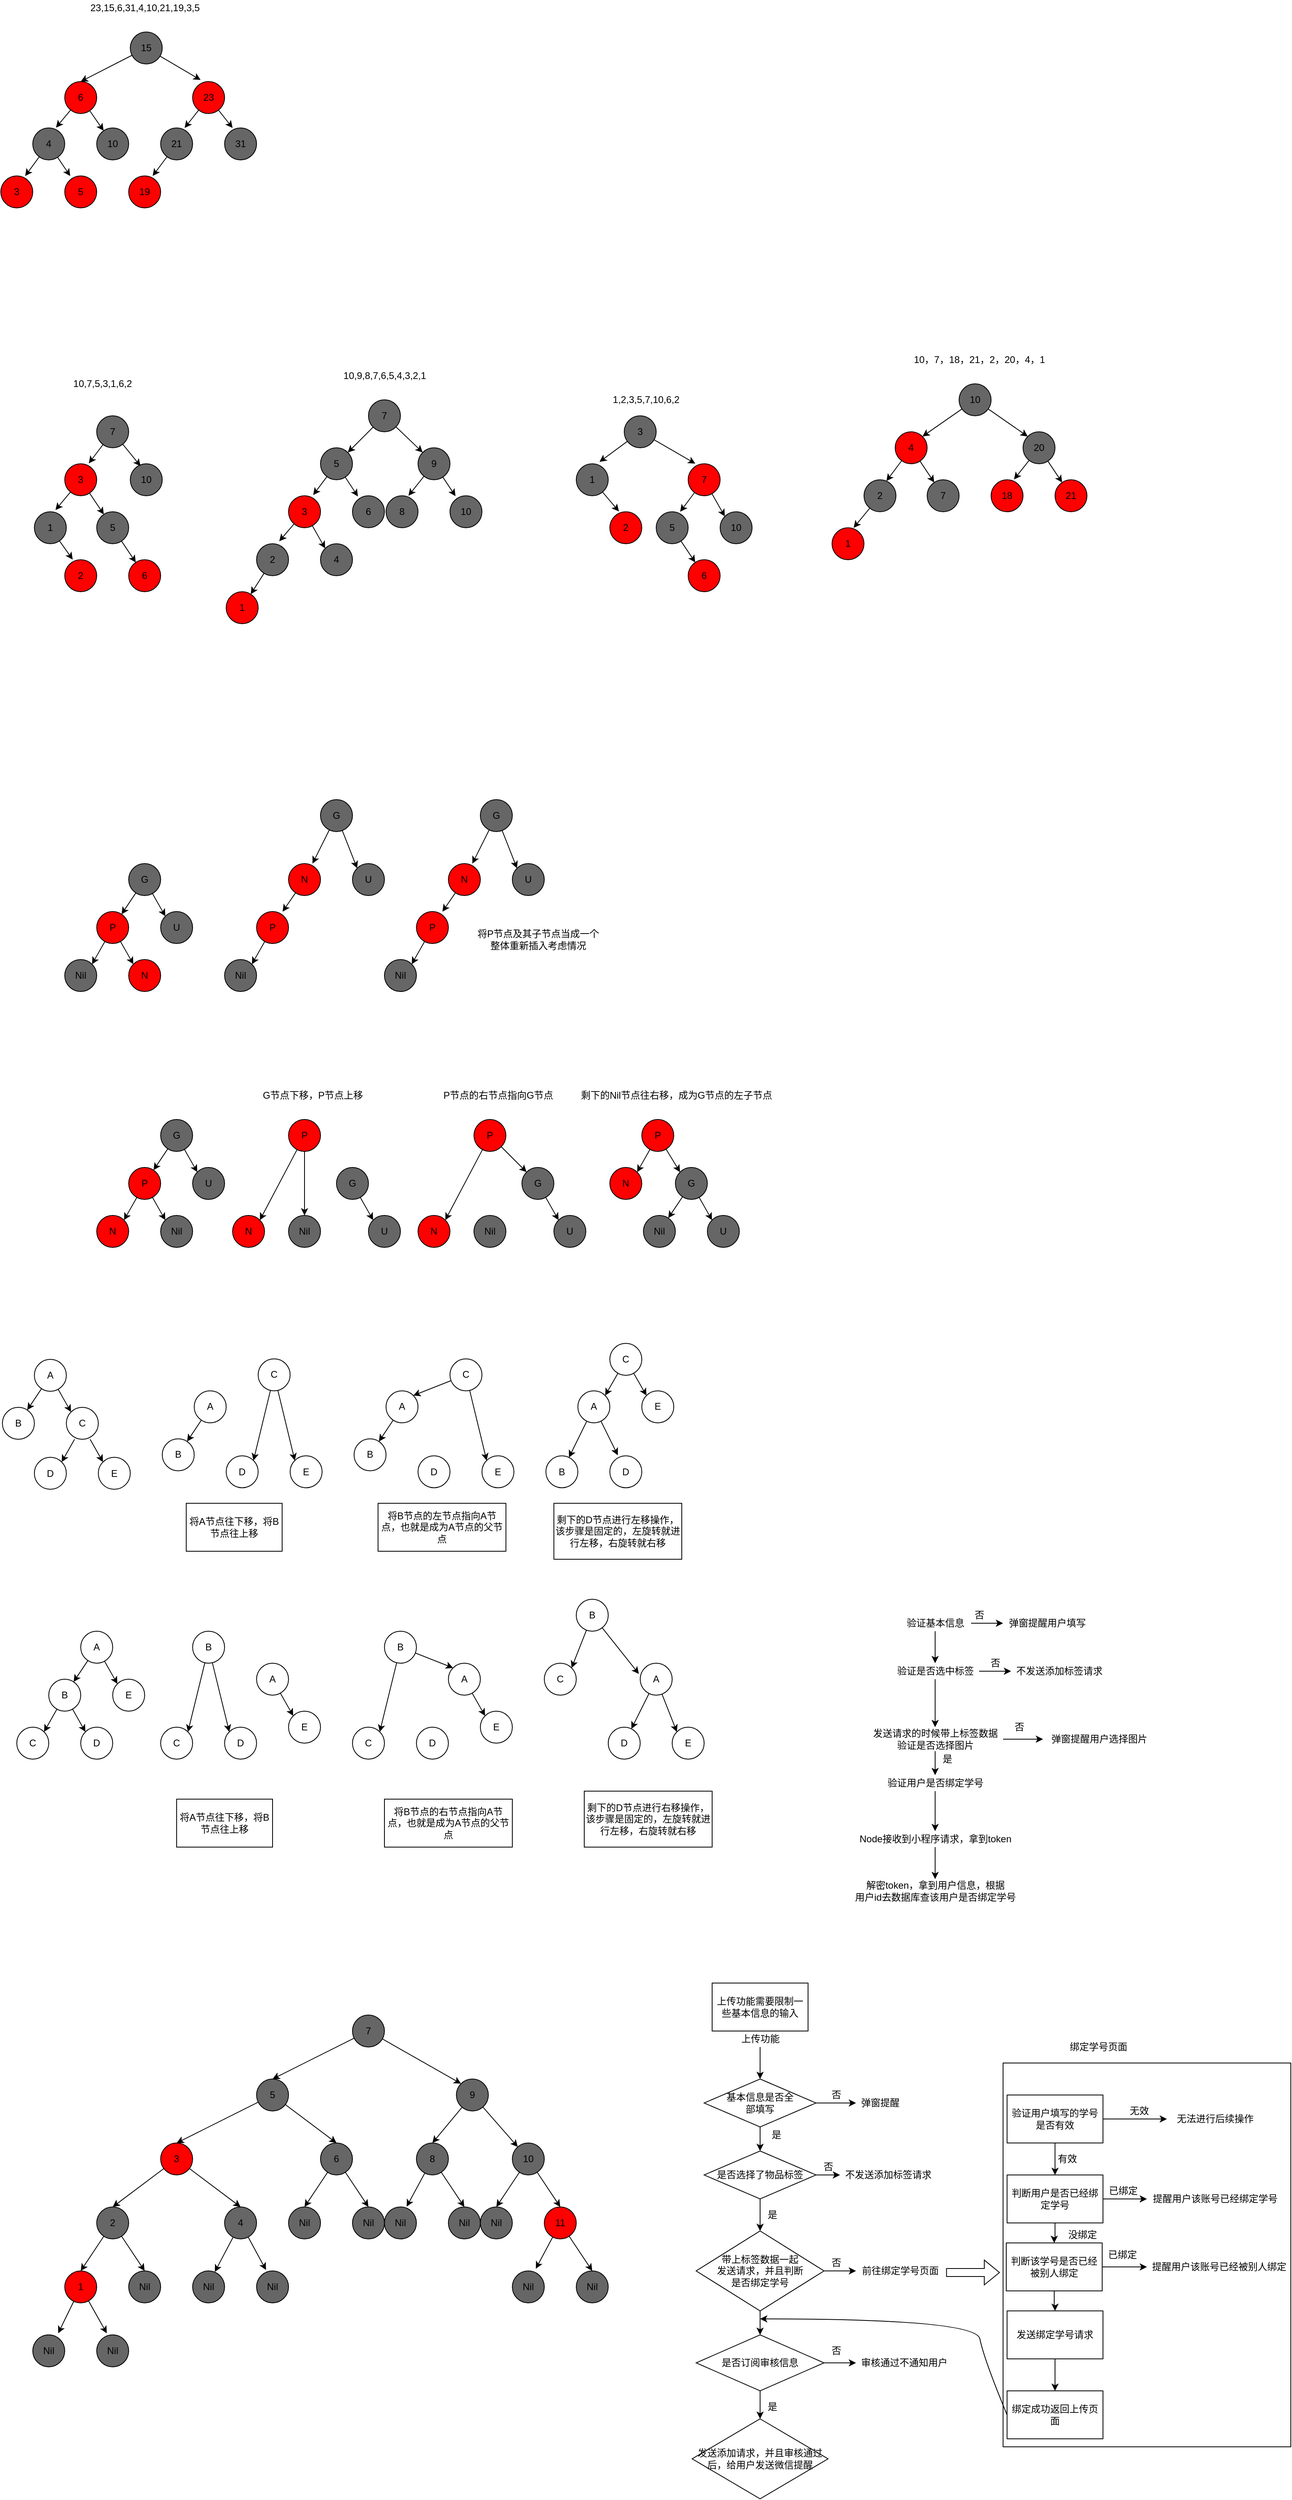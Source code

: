 <mxfile version="17.4.5" type="github"><diagram id="b1uIJeNjUwsgtGP8UfnV" name="第 1 页"><mxGraphModel dx="2557" dy="3976" grid="1" gridSize="10" guides="1" tooltips="1" connect="1" arrows="1" fold="1" page="1" pageScale="1" pageWidth="827" pageHeight="1169" math="0" shadow="0"><root><mxCell id="0"/><mxCell id="1" parent="0"/><mxCell id="yvhI8u25iBJyt95Xy0sM-46" value="" style="edgeStyle=orthogonalEdgeStyle;rounded=0;orthogonalLoop=1;jettySize=auto;html=1;" parent="1" source="yvhI8u25iBJyt95Xy0sM-41" target="yvhI8u25iBJyt95Xy0sM-45" edge="1"><mxGeometry relative="1" as="geometry"/></mxCell><mxCell id="yvhI8u25iBJyt95Xy0sM-41" value="上传功能" style="text;html=1;align=center;verticalAlign=middle;resizable=0;points=[];autosize=1;strokeColor=none;fillColor=none;" parent="1" vertex="1"><mxGeometry x="80" y="100" width="60" height="20" as="geometry"/></mxCell><mxCell id="yvhI8u25iBJyt95Xy0sM-42" value="上传功能需要限制一些基本信息的输入" style="whiteSpace=wrap;html=1;" parent="1" vertex="1"><mxGeometry x="50" y="40" width="120" height="60" as="geometry"/></mxCell><mxCell id="yvhI8u25iBJyt95Xy0sM-48" value="" style="edgeStyle=orthogonalEdgeStyle;rounded=0;orthogonalLoop=1;jettySize=auto;html=1;" parent="1" source="yvhI8u25iBJyt95Xy0sM-45" edge="1"><mxGeometry relative="1" as="geometry"><mxPoint x="230" y="190" as="targetPoint"/></mxGeometry></mxCell><mxCell id="yvhI8u25iBJyt95Xy0sM-54" value="" style="edgeStyle=orthogonalEdgeStyle;rounded=0;orthogonalLoop=1;jettySize=auto;html=1;" parent="1" source="yvhI8u25iBJyt95Xy0sM-45" target="yvhI8u25iBJyt95Xy0sM-53" edge="1"><mxGeometry relative="1" as="geometry"/></mxCell><mxCell id="yvhI8u25iBJyt95Xy0sM-45" value="基本信息是否全&lt;br&gt;部填写" style="rhombus;whiteSpace=wrap;html=1;" parent="1" vertex="1"><mxGeometry x="40" y="160" width="140" height="60" as="geometry"/></mxCell><mxCell id="yvhI8u25iBJyt95Xy0sM-49" value="弹窗提醒" style="text;html=1;align=center;verticalAlign=middle;resizable=0;points=[];autosize=1;strokeColor=none;fillColor=none;" parent="1" vertex="1"><mxGeometry x="230" y="180" width="60" height="20" as="geometry"/></mxCell><mxCell id="yvhI8u25iBJyt95Xy0sM-50" value="否" style="text;html=1;align=center;verticalAlign=middle;resizable=0;points=[];autosize=1;strokeColor=none;fillColor=none;" parent="1" vertex="1"><mxGeometry x="190" y="170" width="30" height="20" as="geometry"/></mxCell><mxCell id="yvhI8u25iBJyt95Xy0sM-57" value="" style="edgeStyle=orthogonalEdgeStyle;rounded=0;orthogonalLoop=1;jettySize=auto;html=1;" parent="1" source="yvhI8u25iBJyt95Xy0sM-53" target="yvhI8u25iBJyt95Xy0sM-56" edge="1"><mxGeometry relative="1" as="geometry"/></mxCell><mxCell id="yvhI8u25iBJyt95Xy0sM-60" value="" style="edgeStyle=orthogonalEdgeStyle;rounded=0;orthogonalLoop=1;jettySize=auto;html=1;" parent="1" source="yvhI8u25iBJyt95Xy0sM-53" target="yvhI8u25iBJyt95Xy0sM-59" edge="1"><mxGeometry relative="1" as="geometry"/></mxCell><mxCell id="yvhI8u25iBJyt95Xy0sM-53" value="是否选择了物品标签" style="rhombus;whiteSpace=wrap;html=1;" parent="1" vertex="1"><mxGeometry x="40" y="250" width="140" height="60" as="geometry"/></mxCell><mxCell id="yvhI8u25iBJyt95Xy0sM-55" value="是" style="text;html=1;align=center;verticalAlign=middle;resizable=0;points=[];autosize=1;strokeColor=none;fillColor=none;" parent="1" vertex="1"><mxGeometry x="115" y="220" width="30" height="20" as="geometry"/></mxCell><mxCell id="yvhI8u25iBJyt95Xy0sM-56" value="不发送添加标签请求" style="text;html=1;align=center;verticalAlign=middle;resizable=0;points=[];autosize=1;strokeColor=none;fillColor=none;" parent="1" vertex="1"><mxGeometry x="210" y="270" width="120" height="20" as="geometry"/></mxCell><mxCell id="yvhI8u25iBJyt95Xy0sM-58" value="否" style="text;html=1;align=center;verticalAlign=middle;resizable=0;points=[];autosize=1;strokeColor=none;fillColor=none;" parent="1" vertex="1"><mxGeometry x="180" y="260" width="30" height="20" as="geometry"/></mxCell><mxCell id="yvhI8u25iBJyt95Xy0sM-63" value="" style="edgeStyle=orthogonalEdgeStyle;rounded=0;orthogonalLoop=1;jettySize=auto;html=1;" parent="1" source="yvhI8u25iBJyt95Xy0sM-59" target="yvhI8u25iBJyt95Xy0sM-62" edge="1"><mxGeometry relative="1" as="geometry"/></mxCell><mxCell id="yvhI8u25iBJyt95Xy0sM-66" value="" style="edgeStyle=orthogonalEdgeStyle;rounded=0;orthogonalLoop=1;jettySize=auto;html=1;" parent="1" source="yvhI8u25iBJyt95Xy0sM-59" target="yvhI8u25iBJyt95Xy0sM-65" edge="1"><mxGeometry relative="1" as="geometry"/></mxCell><mxCell id="yvhI8u25iBJyt95Xy0sM-59" value="带上标签数据一起&lt;br&gt;发送请求，并且判断&lt;br&gt;是否绑定学号" style="rhombus;whiteSpace=wrap;html=1;" parent="1" vertex="1"><mxGeometry x="30" y="350" width="160" height="100" as="geometry"/></mxCell><mxCell id="yvhI8u25iBJyt95Xy0sM-61" value="是" style="text;html=1;align=center;verticalAlign=middle;resizable=0;points=[];autosize=1;strokeColor=none;fillColor=none;" parent="1" vertex="1"><mxGeometry x="110" y="320" width="30" height="20" as="geometry"/></mxCell><mxCell id="yvhI8u25iBJyt95Xy0sM-62" value="前往绑定学号页面" style="text;html=1;align=center;verticalAlign=middle;resizable=0;points=[];autosize=1;strokeColor=none;fillColor=none;" parent="1" vertex="1"><mxGeometry x="230" y="390" width="110" height="20" as="geometry"/></mxCell><mxCell id="yvhI8u25iBJyt95Xy0sM-64" value="否" style="text;html=1;align=center;verticalAlign=middle;resizable=0;points=[];autosize=1;strokeColor=none;fillColor=none;" parent="1" vertex="1"><mxGeometry x="190" y="380" width="30" height="20" as="geometry"/></mxCell><mxCell id="yvhI8u25iBJyt95Xy0sM-68" value="" style="edgeStyle=orthogonalEdgeStyle;rounded=0;orthogonalLoop=1;jettySize=auto;html=1;" parent="1" source="yvhI8u25iBJyt95Xy0sM-65" target="yvhI8u25iBJyt95Xy0sM-67" edge="1"><mxGeometry relative="1" as="geometry"/></mxCell><mxCell id="yvhI8u25iBJyt95Xy0sM-103" value="" style="whiteSpace=wrap;html=1;" parent="1" vertex="1"><mxGeometry x="414" y="140" width="360" height="480" as="geometry"/></mxCell><mxCell id="yvhI8u25iBJyt95Xy0sM-71" value="" style="edgeStyle=orthogonalEdgeStyle;rounded=0;orthogonalLoop=1;jettySize=auto;html=1;" parent="1" source="yvhI8u25iBJyt95Xy0sM-65" target="yvhI8u25iBJyt95Xy0sM-70" edge="1"><mxGeometry relative="1" as="geometry"/></mxCell><mxCell id="yvhI8u25iBJyt95Xy0sM-65" value="是否订阅审核信息" style="rhombus;whiteSpace=wrap;html=1;" parent="1" vertex="1"><mxGeometry x="30" y="480" width="160" height="70" as="geometry"/></mxCell><mxCell id="yvhI8u25iBJyt95Xy0sM-67" value="审核通过不通知用户" style="text;html=1;align=center;verticalAlign=middle;resizable=0;points=[];autosize=1;strokeColor=none;fillColor=none;" parent="1" vertex="1"><mxGeometry x="230" y="505" width="120" height="20" as="geometry"/></mxCell><mxCell id="yvhI8u25iBJyt95Xy0sM-69" value="否" style="text;html=1;align=center;verticalAlign=middle;resizable=0;points=[];autosize=1;strokeColor=none;fillColor=none;" parent="1" vertex="1"><mxGeometry x="190" y="490" width="30" height="20" as="geometry"/></mxCell><mxCell id="yvhI8u25iBJyt95Xy0sM-70" value="发送添加请求，并且审核通过后，给用户发送微信提醒" style="rhombus;whiteSpace=wrap;html=1;" parent="1" vertex="1"><mxGeometry x="25" y="585" width="170" height="100" as="geometry"/></mxCell><mxCell id="yvhI8u25iBJyt95Xy0sM-72" value="是" style="text;html=1;align=center;verticalAlign=middle;resizable=0;points=[];autosize=1;strokeColor=none;fillColor=none;" parent="1" vertex="1"><mxGeometry x="110" y="560" width="30" height="20" as="geometry"/></mxCell><mxCell id="yvhI8u25iBJyt95Xy0sM-77" value="" style="edgeStyle=orthogonalEdgeStyle;rounded=0;orthogonalLoop=1;jettySize=auto;html=1;" parent="1" source="yvhI8u25iBJyt95Xy0sM-74" edge="1"><mxGeometry relative="1" as="geometry"><mxPoint x="619" y="210" as="targetPoint"/></mxGeometry></mxCell><mxCell id="yvhI8u25iBJyt95Xy0sM-81" value="" style="edgeStyle=orthogonalEdgeStyle;rounded=0;orthogonalLoop=1;jettySize=auto;html=1;" parent="1" source="yvhI8u25iBJyt95Xy0sM-74" target="yvhI8u25iBJyt95Xy0sM-80" edge="1"><mxGeometry relative="1" as="geometry"/></mxCell><mxCell id="yvhI8u25iBJyt95Xy0sM-74" value="验证用户填写的学号是否有效" style="whiteSpace=wrap;html=1;" parent="1" vertex="1"><mxGeometry x="419" y="180" width="120" height="60" as="geometry"/></mxCell><mxCell id="yvhI8u25iBJyt95Xy0sM-78" value="无效" style="text;html=1;align=center;verticalAlign=middle;resizable=0;points=[];autosize=1;strokeColor=none;fillColor=none;" parent="1" vertex="1"><mxGeometry x="564" y="190" width="40" height="20" as="geometry"/></mxCell><mxCell id="yvhI8u25iBJyt95Xy0sM-79" value="无法进行后续操作" style="text;html=1;align=center;verticalAlign=middle;resizable=0;points=[];autosize=1;strokeColor=none;fillColor=none;" parent="1" vertex="1"><mxGeometry x="624" y="200" width="110" height="20" as="geometry"/></mxCell><mxCell id="yvhI8u25iBJyt95Xy0sM-84" value="" style="edgeStyle=orthogonalEdgeStyle;rounded=0;orthogonalLoop=1;jettySize=auto;html=1;" parent="1" source="yvhI8u25iBJyt95Xy0sM-80" target="yvhI8u25iBJyt95Xy0sM-83" edge="1"><mxGeometry relative="1" as="geometry"/></mxCell><mxCell id="yvhI8u25iBJyt95Xy0sM-87" value="" style="edgeStyle=orthogonalEdgeStyle;rounded=0;orthogonalLoop=1;jettySize=auto;html=1;" parent="1" source="yvhI8u25iBJyt95Xy0sM-80" target="yvhI8u25iBJyt95Xy0sM-86" edge="1"><mxGeometry relative="1" as="geometry"/></mxCell><mxCell id="yvhI8u25iBJyt95Xy0sM-80" value="判断用户是否已经绑定学号" style="whiteSpace=wrap;html=1;" parent="1" vertex="1"><mxGeometry x="419" y="280" width="120" height="60" as="geometry"/></mxCell><mxCell id="yvhI8u25iBJyt95Xy0sM-82" value="有效" style="text;html=1;align=center;verticalAlign=middle;resizable=0;points=[];autosize=1;strokeColor=none;fillColor=none;" parent="1" vertex="1"><mxGeometry x="474" y="250" width="40" height="20" as="geometry"/></mxCell><mxCell id="yvhI8u25iBJyt95Xy0sM-83" value="提醒用户该账号已经绑定学号" style="text;html=1;align=center;verticalAlign=middle;resizable=0;points=[];autosize=1;strokeColor=none;fillColor=none;" parent="1" vertex="1"><mxGeometry x="594" y="300" width="170" height="20" as="geometry"/></mxCell><mxCell id="yvhI8u25iBJyt95Xy0sM-85" value="已绑定" style="text;html=1;align=center;verticalAlign=middle;resizable=0;points=[];autosize=1;strokeColor=none;fillColor=none;" parent="1" vertex="1"><mxGeometry x="539" y="290" width="50" height="20" as="geometry"/></mxCell><mxCell id="yvhI8u25iBJyt95Xy0sM-90" value="" style="edgeStyle=orthogonalEdgeStyle;rounded=0;orthogonalLoop=1;jettySize=auto;html=1;" parent="1" source="yvhI8u25iBJyt95Xy0sM-86" target="yvhI8u25iBJyt95Xy0sM-89" edge="1"><mxGeometry relative="1" as="geometry"/></mxCell><mxCell id="yvhI8u25iBJyt95Xy0sM-95" value="" style="edgeStyle=orthogonalEdgeStyle;rounded=0;orthogonalLoop=1;jettySize=auto;html=1;" parent="1" source="yvhI8u25iBJyt95Xy0sM-86" target="yvhI8u25iBJyt95Xy0sM-93" edge="1"><mxGeometry relative="1" as="geometry"/></mxCell><mxCell id="yvhI8u25iBJyt95Xy0sM-86" value="判断该学号是否已经被别人绑定" style="whiteSpace=wrap;html=1;" parent="1" vertex="1"><mxGeometry x="418" y="365" width="120" height="60" as="geometry"/></mxCell><mxCell id="yvhI8u25iBJyt95Xy0sM-88" value="没绑定" style="text;html=1;align=center;verticalAlign=middle;resizable=0;points=[];autosize=1;strokeColor=none;fillColor=none;" parent="1" vertex="1"><mxGeometry x="488" y="345" width="50" height="20" as="geometry"/></mxCell><mxCell id="yvhI8u25iBJyt95Xy0sM-89" value="提醒用户该账号已经被别人绑定" style="text;html=1;align=center;verticalAlign=middle;resizable=0;points=[];autosize=1;strokeColor=none;fillColor=none;" parent="1" vertex="1"><mxGeometry x="594" y="385" width="180" height="20" as="geometry"/></mxCell><mxCell id="yvhI8u25iBJyt95Xy0sM-91" value="已绑定" style="text;html=1;align=center;verticalAlign=middle;resizable=0;points=[];autosize=1;strokeColor=none;fillColor=none;" parent="1" vertex="1"><mxGeometry x="538" y="370" width="50" height="20" as="geometry"/></mxCell><mxCell id="yvhI8u25iBJyt95Xy0sM-102" value="" style="edgeStyle=orthogonalEdgeStyle;rounded=0;orthogonalLoop=1;jettySize=auto;html=1;" parent="1" source="yvhI8u25iBJyt95Xy0sM-93" target="yvhI8u25iBJyt95Xy0sM-101" edge="1"><mxGeometry relative="1" as="geometry"/></mxCell><mxCell id="yvhI8u25iBJyt95Xy0sM-93" value="发送绑定学号请求" style="whiteSpace=wrap;html=1;" parent="1" vertex="1"><mxGeometry x="419" y="450" width="120" height="60" as="geometry"/></mxCell><mxCell id="yvhI8u25iBJyt95Xy0sM-100" value="" style="curved=1;endArrow=classic;html=1;rounded=0;exitX=0;exitY=0.5;exitDx=0;exitDy=0;" parent="1" source="yvhI8u25iBJyt95Xy0sM-101" edge="1"><mxGeometry width="50" height="50" relative="1" as="geometry"><mxPoint x="410" y="540" as="sourcePoint"/><mxPoint x="110" y="460" as="targetPoint"/><Array as="points"><mxPoint x="390" y="510"/><mxPoint x="380" y="460"/></Array></mxGeometry></mxCell><mxCell id="yvhI8u25iBJyt95Xy0sM-101" value="绑定成功返回上传页面" style="whiteSpace=wrap;html=1;" parent="1" vertex="1"><mxGeometry x="419" y="550" width="120" height="60" as="geometry"/></mxCell><mxCell id="yvhI8u25iBJyt95Xy0sM-105" value="" style="shape=flexArrow;endArrow=classic;html=1;rounded=0;exitX=1.025;exitY=0.597;exitDx=0;exitDy=0;exitPerimeter=0;" parent="1" source="yvhI8u25iBJyt95Xy0sM-62" edge="1"><mxGeometry width="50" height="50" relative="1" as="geometry"><mxPoint x="380" y="400" as="sourcePoint"/><mxPoint x="410" y="402" as="targetPoint"/></mxGeometry></mxCell><mxCell id="yvhI8u25iBJyt95Xy0sM-106" value="绑定学号页面" style="text;html=1;align=center;verticalAlign=middle;resizable=0;points=[];autosize=1;strokeColor=none;fillColor=none;" parent="1" vertex="1"><mxGeometry x="488" y="110" width="90" height="20" as="geometry"/></mxCell><mxCell id="yvhI8u25iBJyt95Xy0sM-122" value="" style="edgeStyle=orthogonalEdgeStyle;rounded=0;orthogonalLoop=1;jettySize=auto;html=1;" parent="1" source="yvhI8u25iBJyt95Xy0sM-120" target="yvhI8u25iBJyt95Xy0sM-121" edge="1"><mxGeometry relative="1" as="geometry"/></mxCell><mxCell id="yvhI8u25iBJyt95Xy0sM-125" value="" style="edgeStyle=orthogonalEdgeStyle;rounded=0;orthogonalLoop=1;jettySize=auto;html=1;" parent="1" source="yvhI8u25iBJyt95Xy0sM-120" target="yvhI8u25iBJyt95Xy0sM-124" edge="1"><mxGeometry relative="1" as="geometry"/></mxCell><mxCell id="yvhI8u25iBJyt95Xy0sM-120" value="验证基本信息" style="text;html=1;align=center;verticalAlign=middle;resizable=0;points=[];autosize=1;strokeColor=none;fillColor=none;" parent="1" vertex="1"><mxGeometry x="284" y="-420" width="90" height="20" as="geometry"/></mxCell><mxCell id="yvhI8u25iBJyt95Xy0sM-121" value="弹窗提醒用户填写" style="text;html=1;align=center;verticalAlign=middle;resizable=0;points=[];autosize=1;strokeColor=none;fillColor=none;" parent="1" vertex="1"><mxGeometry x="414" y="-420" width="110" height="20" as="geometry"/></mxCell><mxCell id="yvhI8u25iBJyt95Xy0sM-123" value="否" style="text;html=1;align=center;verticalAlign=middle;resizable=0;points=[];autosize=1;strokeColor=none;fillColor=none;" parent="1" vertex="1"><mxGeometry x="369" y="-430" width="30" height="20" as="geometry"/></mxCell><mxCell id="yvhI8u25iBJyt95Xy0sM-127" value="" style="edgeStyle=orthogonalEdgeStyle;rounded=0;orthogonalLoop=1;jettySize=auto;html=1;" parent="1" source="yvhI8u25iBJyt95Xy0sM-124" target="yvhI8u25iBJyt95Xy0sM-126" edge="1"><mxGeometry relative="1" as="geometry"/></mxCell><mxCell id="yvhI8u25iBJyt95Xy0sM-130" value="" style="edgeStyle=orthogonalEdgeStyle;rounded=0;orthogonalLoop=1;jettySize=auto;html=1;" parent="1" source="yvhI8u25iBJyt95Xy0sM-124" target="yvhI8u25iBJyt95Xy0sM-129" edge="1"><mxGeometry relative="1" as="geometry"/></mxCell><mxCell id="yvhI8u25iBJyt95Xy0sM-124" value="验证是否选中标签" style="text;html=1;align=center;verticalAlign=middle;resizable=0;points=[];autosize=1;strokeColor=none;fillColor=none;" parent="1" vertex="1"><mxGeometry x="274" y="-360" width="110" height="20" as="geometry"/></mxCell><mxCell id="yvhI8u25iBJyt95Xy0sM-126" value="不发送添加标签请求" style="text;html=1;align=center;verticalAlign=middle;resizable=0;points=[];autosize=1;strokeColor=none;fillColor=none;" parent="1" vertex="1"><mxGeometry x="424" y="-360" width="120" height="20" as="geometry"/></mxCell><mxCell id="yvhI8u25iBJyt95Xy0sM-128" value="否" style="text;html=1;align=center;verticalAlign=middle;resizable=0;points=[];autosize=1;strokeColor=none;fillColor=none;" parent="1" vertex="1"><mxGeometry x="389" y="-370" width="30" height="20" as="geometry"/></mxCell><mxCell id="yvhI8u25iBJyt95Xy0sM-132" value="" style="edgeStyle=orthogonalEdgeStyle;rounded=0;orthogonalLoop=1;jettySize=auto;html=1;" parent="1" source="yvhI8u25iBJyt95Xy0sM-129" target="yvhI8u25iBJyt95Xy0sM-131" edge="1"><mxGeometry relative="1" as="geometry"/></mxCell><mxCell id="yvhI8u25iBJyt95Xy0sM-135" value="" style="edgeStyle=orthogonalEdgeStyle;rounded=0;orthogonalLoop=1;jettySize=auto;html=1;" parent="1" source="yvhI8u25iBJyt95Xy0sM-129" target="yvhI8u25iBJyt95Xy0sM-134" edge="1"><mxGeometry relative="1" as="geometry"/></mxCell><mxCell id="yvhI8u25iBJyt95Xy0sM-129" value="发送请求的时候带上标签数据&lt;br&gt;验证是否选择图片" style="text;html=1;align=center;verticalAlign=middle;resizable=0;points=[];autosize=1;strokeColor=none;fillColor=none;" parent="1" vertex="1"><mxGeometry x="244" y="-280" width="170" height="30" as="geometry"/></mxCell><mxCell id="yvhI8u25iBJyt95Xy0sM-131" value="弹窗提醒用户选择图片" style="text;html=1;align=center;verticalAlign=middle;resizable=0;points=[];autosize=1;strokeColor=none;fillColor=none;" parent="1" vertex="1"><mxGeometry x="464" y="-275" width="140" height="20" as="geometry"/></mxCell><mxCell id="yvhI8u25iBJyt95Xy0sM-133" value="否" style="text;html=1;align=center;verticalAlign=middle;resizable=0;points=[];autosize=1;strokeColor=none;fillColor=none;" parent="1" vertex="1"><mxGeometry x="419" y="-290" width="30" height="20" as="geometry"/></mxCell><mxCell id="yvhI8u25iBJyt95Xy0sM-138" value="" style="edgeStyle=orthogonalEdgeStyle;rounded=0;orthogonalLoop=1;jettySize=auto;html=1;" parent="1" source="yvhI8u25iBJyt95Xy0sM-134" target="yvhI8u25iBJyt95Xy0sM-137" edge="1"><mxGeometry relative="1" as="geometry"/></mxCell><mxCell id="yvhI8u25iBJyt95Xy0sM-134" value="验证用户是否绑定学号" style="text;html=1;align=center;verticalAlign=middle;resizable=0;points=[];autosize=1;strokeColor=none;fillColor=none;" parent="1" vertex="1"><mxGeometry x="259" y="-220" width="140" height="20" as="geometry"/></mxCell><mxCell id="yvhI8u25iBJyt95Xy0sM-136" value="是" style="text;html=1;align=center;verticalAlign=middle;resizable=0;points=[];autosize=1;strokeColor=none;fillColor=none;" parent="1" vertex="1"><mxGeometry x="329" y="-250" width="30" height="20" as="geometry"/></mxCell><mxCell id="yvhI8u25iBJyt95Xy0sM-141" value="" style="edgeStyle=orthogonalEdgeStyle;rounded=0;orthogonalLoop=1;jettySize=auto;html=1;" parent="1" source="yvhI8u25iBJyt95Xy0sM-137" target="yvhI8u25iBJyt95Xy0sM-140" edge="1"><mxGeometry relative="1" as="geometry"/></mxCell><mxCell id="yvhI8u25iBJyt95Xy0sM-137" value="Node接收到小程序请求，拿到token" style="text;html=1;align=center;verticalAlign=middle;resizable=0;points=[];autosize=1;strokeColor=none;fillColor=none;" parent="1" vertex="1"><mxGeometry x="224" y="-150" width="210" height="20" as="geometry"/></mxCell><mxCell id="yvhI8u25iBJyt95Xy0sM-140" value="解密token，拿到用户信息，根据&lt;br&gt;用户id去数据库查该用户是否绑定学号" style="text;html=1;align=center;verticalAlign=middle;resizable=0;points=[];autosize=1;strokeColor=none;fillColor=none;" parent="1" vertex="1"><mxGeometry x="219" y="-90" width="220" height="30" as="geometry"/></mxCell><mxCell id="tJUC-sXOZMe0pvGWHzcr-81" style="edgeStyle=none;rounded=0;orthogonalLoop=1;jettySize=auto;html=1;entryX=0.5;entryY=0;entryDx=0;entryDy=0;" edge="1" parent="1" source="tJUC-sXOZMe0pvGWHzcr-1" target="tJUC-sXOZMe0pvGWHzcr-80"><mxGeometry relative="1" as="geometry"/></mxCell><mxCell id="tJUC-sXOZMe0pvGWHzcr-82" style="edgeStyle=none;rounded=0;orthogonalLoop=1;jettySize=auto;html=1;entryX=0.5;entryY=0;entryDx=0;entryDy=0;" edge="1" parent="1" source="tJUC-sXOZMe0pvGWHzcr-1" target="tJUC-sXOZMe0pvGWHzcr-79"><mxGeometry relative="1" as="geometry"/></mxCell><mxCell id="tJUC-sXOZMe0pvGWHzcr-1" value="10" style="ellipse;whiteSpace=wrap;html=1;aspect=fixed;fillColor=#666666;" vertex="1" parent="1"><mxGeometry x="-200" y="240" width="40" height="40" as="geometry"/></mxCell><mxCell id="tJUC-sXOZMe0pvGWHzcr-28" style="edgeStyle=none;rounded=0;orthogonalLoop=1;jettySize=auto;html=1;" edge="1" parent="1" source="tJUC-sXOZMe0pvGWHzcr-2" target="tJUC-sXOZMe0pvGWHzcr-1"><mxGeometry relative="1" as="geometry"/></mxCell><mxCell id="tJUC-sXOZMe0pvGWHzcr-49" style="edgeStyle=none;rounded=0;orthogonalLoop=1;jettySize=auto;html=1;entryX=0;entryY=0.5;entryDx=0;entryDy=0;" edge="1" parent="1" source="tJUC-sXOZMe0pvGWHzcr-2" target="tJUC-sXOZMe0pvGWHzcr-26"><mxGeometry relative="1" as="geometry"/></mxCell><mxCell id="tJUC-sXOZMe0pvGWHzcr-2" value="9&lt;span style=&quot;color: rgba(0 , 0 , 0 , 0) ; font-family: monospace ; font-size: 0px&quot;&gt;%3CmxGraphModel%3E%3Croot%3E%3CmxCell%20id%3D%220%22%2F%3E%3CmxCell%20id%3D%221%22%20parent%3D%220%22%2F%3E%3CmxCell%20id%3D%222%22%20value%3D%2210%22%20style%3D%22ellipse%3BwhiteSpace%3Dwrap%3Bhtml%3D1%3Baspect%3Dfixed%3B%22%20vertex%3D%221%22%20parent%3D%221%22%3E%3CmxGeometry%20x%3D%22-520%22%20y%3D%2260%22%20width%3D%2240%22%20height%3D%2240%22%20as%3D%22geometry%22%2F%3E%3C%2FmxCell%3E%3C%2Froot%3E%3C%2FmxGraphModel%3E&lt;/span&gt;&lt;span style=&quot;color: rgba(0 , 0 , 0 , 0) ; font-family: monospace ; font-size: 0px&quot;&gt;%3CmxGraphModel%3E%3Croot%3E%3CmxCell%20id%3D%220%22%2F%3E%3CmxCell%20id%3D%221%22%20parent%3D%220%22%2F%3E%3CmxCell%20id%3D%222%22%20value%3D%2210%22%20style%3D%22ellipse%3BwhiteSpace%3Dwrap%3Bhtml%3D1%3Baspect%3Dfixed%3B%22%20vertex%3D%221%22%20parent%3D%221%22%3E%3CmxGeometry%20x%3D%22-520%22%20y%3D%2260%22%20width%3D%2240%22%20height%3D%2240%22%20as%3D%22geometry%22%2F%3E%3C%2FmxCell%3E%3C%2Froot%3E%3C%2FmxGraphModel%3E&lt;/span&gt;&lt;span style=&quot;color: rgba(0 , 0 , 0 , 0) ; font-family: monospace ; font-size: 0px&quot;&gt;%3CmxGraphModel%3E%3Croot%3E%3CmxCell%20id%3D%220%22%2F%3E%3CmxCell%20id%3D%221%22%20parent%3D%220%22%2F%3E%3CmxCell%20id%3D%222%22%20value%3D%2210%22%20style%3D%22ellipse%3BwhiteSpace%3Dwrap%3Bhtml%3D1%3Baspect%3Dfixed%3B%22%20vertex%3D%221%22%20parent%3D%221%22%3E%3CmxGeometry%20x%3D%22-520%22%20y%3D%2260%22%20width%3D%2240%22%20height%3D%2240%22%20as%3D%22geometry%22%2F%3E%3C%2FmxCell%3E%3C%2Froot%3E%3C%2FmxGraphModel%3E&lt;/span&gt;" style="ellipse;whiteSpace=wrap;html=1;aspect=fixed;fillColor=#666666;" vertex="1" parent="1"><mxGeometry x="-270" y="160" width="40" height="40" as="geometry"/></mxCell><mxCell id="tJUC-sXOZMe0pvGWHzcr-83" style="edgeStyle=none;rounded=0;orthogonalLoop=1;jettySize=auto;html=1;entryX=0.5;entryY=0;entryDx=0;entryDy=0;" edge="1" parent="1" source="tJUC-sXOZMe0pvGWHzcr-26" target="tJUC-sXOZMe0pvGWHzcr-78"><mxGeometry relative="1" as="geometry"/></mxCell><mxCell id="tJUC-sXOZMe0pvGWHzcr-84" style="edgeStyle=none;rounded=0;orthogonalLoop=1;jettySize=auto;html=1;entryX=0.695;entryY=-0.01;entryDx=0;entryDy=0;entryPerimeter=0;" edge="1" parent="1" source="tJUC-sXOZMe0pvGWHzcr-26" target="tJUC-sXOZMe0pvGWHzcr-77"><mxGeometry relative="1" as="geometry"/></mxCell><mxCell id="tJUC-sXOZMe0pvGWHzcr-26" value="8" style="ellipse;whiteSpace=wrap;html=1;aspect=fixed;fillColor=#666666;direction=south;" vertex="1" parent="1"><mxGeometry x="-320" y="240" width="40" height="40" as="geometry"/></mxCell><mxCell id="tJUC-sXOZMe0pvGWHzcr-45" style="edgeStyle=none;rounded=0;orthogonalLoop=1;jettySize=auto;html=1;entryX=0.5;entryY=0;entryDx=0;entryDy=0;" edge="1" parent="1" source="tJUC-sXOZMe0pvGWHzcr-29" target="tJUC-sXOZMe0pvGWHzcr-42"><mxGeometry relative="1" as="geometry"/></mxCell><mxCell id="tJUC-sXOZMe0pvGWHzcr-50" style="edgeStyle=none;rounded=0;orthogonalLoop=1;jettySize=auto;html=1;entryX=0;entryY=0;entryDx=0;entryDy=0;" edge="1" parent="1" source="tJUC-sXOZMe0pvGWHzcr-29" target="tJUC-sXOZMe0pvGWHzcr-2"><mxGeometry relative="1" as="geometry"/></mxCell><mxCell id="tJUC-sXOZMe0pvGWHzcr-29" value="7" style="ellipse;whiteSpace=wrap;html=1;aspect=fixed;fillColor=#666666;" vertex="1" parent="1"><mxGeometry x="-400" y="80" width="40" height="40" as="geometry"/></mxCell><mxCell id="tJUC-sXOZMe0pvGWHzcr-75" style="edgeStyle=none;rounded=0;orthogonalLoop=1;jettySize=auto;html=1;entryX=0.5;entryY=0;entryDx=0;entryDy=0;" edge="1" parent="1" source="tJUC-sXOZMe0pvGWHzcr-31" target="tJUC-sXOZMe0pvGWHzcr-73"><mxGeometry relative="1" as="geometry"/></mxCell><mxCell id="tJUC-sXOZMe0pvGWHzcr-76" style="edgeStyle=none;rounded=0;orthogonalLoop=1;jettySize=auto;html=1;entryX=0.5;entryY=0;entryDx=0;entryDy=0;" edge="1" parent="1" source="tJUC-sXOZMe0pvGWHzcr-31" target="tJUC-sXOZMe0pvGWHzcr-74"><mxGeometry relative="1" as="geometry"/></mxCell><mxCell id="tJUC-sXOZMe0pvGWHzcr-31" value="6" style="ellipse;whiteSpace=wrap;html=1;aspect=fixed;fillColor=#666666;" vertex="1" parent="1"><mxGeometry x="-440" y="240" width="40" height="40" as="geometry"/></mxCell><mxCell id="tJUC-sXOZMe0pvGWHzcr-46" style="edgeStyle=none;rounded=0;orthogonalLoop=1;jettySize=auto;html=1;entryX=0.5;entryY=0;entryDx=0;entryDy=0;" edge="1" parent="1" source="tJUC-sXOZMe0pvGWHzcr-42" target="tJUC-sXOZMe0pvGWHzcr-31"><mxGeometry relative="1" as="geometry"/></mxCell><mxCell id="tJUC-sXOZMe0pvGWHzcr-53" style="edgeStyle=none;rounded=0;orthogonalLoop=1;jettySize=auto;html=1;entryX=0.5;entryY=0;entryDx=0;entryDy=0;" edge="1" parent="1" source="tJUC-sXOZMe0pvGWHzcr-42" target="tJUC-sXOZMe0pvGWHzcr-48"><mxGeometry relative="1" as="geometry"/></mxCell><mxCell id="tJUC-sXOZMe0pvGWHzcr-42" value="5" style="ellipse;whiteSpace=wrap;html=1;aspect=fixed;fillColor=#666666;" vertex="1" parent="1"><mxGeometry x="-520" y="160" width="40" height="40" as="geometry"/></mxCell><mxCell id="tJUC-sXOZMe0pvGWHzcr-63" style="edgeStyle=none;rounded=0;orthogonalLoop=1;jettySize=auto;html=1;entryX=0.695;entryY=0.03;entryDx=0;entryDy=0;entryPerimeter=0;" edge="1" parent="1" source="tJUC-sXOZMe0pvGWHzcr-44" target="tJUC-sXOZMe0pvGWHzcr-62"><mxGeometry relative="1" as="geometry"/></mxCell><mxCell id="tJUC-sXOZMe0pvGWHzcr-65" style="edgeStyle=none;rounded=0;orthogonalLoop=1;jettySize=auto;html=1;entryX=0.295;entryY=-0.03;entryDx=0;entryDy=0;entryPerimeter=0;" edge="1" parent="1" source="tJUC-sXOZMe0pvGWHzcr-44" target="tJUC-sXOZMe0pvGWHzcr-64"><mxGeometry relative="1" as="geometry"/></mxCell><mxCell id="tJUC-sXOZMe0pvGWHzcr-44" value="4" style="ellipse;whiteSpace=wrap;html=1;aspect=fixed;fillColor=#666666;" vertex="1" parent="1"><mxGeometry x="-560" y="320" width="40" height="40" as="geometry"/></mxCell><mxCell id="tJUC-sXOZMe0pvGWHzcr-54" style="edgeStyle=none;rounded=0;orthogonalLoop=1;jettySize=auto;html=1;entryX=0.5;entryY=0;entryDx=0;entryDy=0;" edge="1" parent="1" source="tJUC-sXOZMe0pvGWHzcr-48" target="tJUC-sXOZMe0pvGWHzcr-44"><mxGeometry relative="1" as="geometry"/></mxCell><mxCell id="tJUC-sXOZMe0pvGWHzcr-55" style="edgeStyle=none;rounded=0;orthogonalLoop=1;jettySize=auto;html=1;entryX=0.5;entryY=0;entryDx=0;entryDy=0;" edge="1" parent="1" source="tJUC-sXOZMe0pvGWHzcr-48" target="tJUC-sXOZMe0pvGWHzcr-52"><mxGeometry relative="1" as="geometry"/></mxCell><mxCell id="tJUC-sXOZMe0pvGWHzcr-48" value="3" style="ellipse;whiteSpace=wrap;html=1;aspect=fixed;fillColor=#FF0000;" vertex="1" parent="1"><mxGeometry x="-640" y="240" width="40" height="40" as="geometry"/></mxCell><mxCell id="tJUC-sXOZMe0pvGWHzcr-61" style="edgeStyle=none;rounded=0;orthogonalLoop=1;jettySize=auto;html=1;entryX=0.5;entryY=0;entryDx=0;entryDy=0;" edge="1" parent="1" source="tJUC-sXOZMe0pvGWHzcr-52" target="tJUC-sXOZMe0pvGWHzcr-60"><mxGeometry relative="1" as="geometry"/></mxCell><mxCell id="tJUC-sXOZMe0pvGWHzcr-68" style="edgeStyle=none;rounded=0;orthogonalLoop=1;jettySize=auto;html=1;entryX=0.5;entryY=0;entryDx=0;entryDy=0;" edge="1" parent="1" source="tJUC-sXOZMe0pvGWHzcr-52" target="tJUC-sXOZMe0pvGWHzcr-67"><mxGeometry relative="1" as="geometry"/></mxCell><mxCell id="tJUC-sXOZMe0pvGWHzcr-52" value="2" style="ellipse;whiteSpace=wrap;html=1;aspect=fixed;fillColor=#666666;" vertex="1" parent="1"><mxGeometry x="-720" y="320" width="40" height="40" as="geometry"/></mxCell><mxCell id="tJUC-sXOZMe0pvGWHzcr-71" style="edgeStyle=none;rounded=0;orthogonalLoop=1;jettySize=auto;html=1;entryX=0.315;entryY=-0.05;entryDx=0;entryDy=0;entryPerimeter=0;" edge="1" parent="1" source="tJUC-sXOZMe0pvGWHzcr-60" target="tJUC-sXOZMe0pvGWHzcr-70"><mxGeometry relative="1" as="geometry"/></mxCell><mxCell id="tJUC-sXOZMe0pvGWHzcr-72" style="edgeStyle=none;rounded=0;orthogonalLoop=1;jettySize=auto;html=1;entryX=0.795;entryY=-0.05;entryDx=0;entryDy=0;entryPerimeter=0;" edge="1" parent="1" source="tJUC-sXOZMe0pvGWHzcr-60" target="tJUC-sXOZMe0pvGWHzcr-69"><mxGeometry relative="1" as="geometry"/></mxCell><mxCell id="tJUC-sXOZMe0pvGWHzcr-60" value="1" style="ellipse;whiteSpace=wrap;html=1;aspect=fixed;fillColor=#FF0000;" vertex="1" parent="1"><mxGeometry x="-760" y="400" width="40" height="40" as="geometry"/></mxCell><mxCell id="tJUC-sXOZMe0pvGWHzcr-62" value="Nil" style="ellipse;whiteSpace=wrap;html=1;aspect=fixed;fillColor=#666666;" vertex="1" parent="1"><mxGeometry x="-600" y="400" width="40" height="40" as="geometry"/></mxCell><mxCell id="tJUC-sXOZMe0pvGWHzcr-64" value="Nil" style="ellipse;whiteSpace=wrap;html=1;aspect=fixed;fillColor=#666666;" vertex="1" parent="1"><mxGeometry x="-520" y="400" width="40" height="40" as="geometry"/></mxCell><mxCell id="tJUC-sXOZMe0pvGWHzcr-67" value="Nil" style="ellipse;whiteSpace=wrap;html=1;aspect=fixed;fillColor=#666666;" vertex="1" parent="1"><mxGeometry x="-680" y="400" width="40" height="40" as="geometry"/></mxCell><mxCell id="tJUC-sXOZMe0pvGWHzcr-69" value="Nil" style="ellipse;whiteSpace=wrap;html=1;aspect=fixed;fillColor=#666666;" vertex="1" parent="1"><mxGeometry x="-800" y="480" width="40" height="40" as="geometry"/></mxCell><mxCell id="tJUC-sXOZMe0pvGWHzcr-70" value="Nil" style="ellipse;whiteSpace=wrap;html=1;aspect=fixed;fillColor=#666666;" vertex="1" parent="1"><mxGeometry x="-720" y="480" width="40" height="40" as="geometry"/></mxCell><mxCell id="tJUC-sXOZMe0pvGWHzcr-73" value="Nil" style="ellipse;whiteSpace=wrap;html=1;aspect=fixed;fillColor=#666666;" vertex="1" parent="1"><mxGeometry x="-480" y="320" width="40" height="40" as="geometry"/></mxCell><mxCell id="tJUC-sXOZMe0pvGWHzcr-74" value="Nil" style="ellipse;whiteSpace=wrap;html=1;aspect=fixed;fillColor=#666666;" vertex="1" parent="1"><mxGeometry x="-400" y="320" width="40" height="40" as="geometry"/></mxCell><mxCell id="tJUC-sXOZMe0pvGWHzcr-77" value="Nil" style="ellipse;whiteSpace=wrap;html=1;aspect=fixed;fillColor=#666666;" vertex="1" parent="1"><mxGeometry x="-360" y="320" width="40" height="40" as="geometry"/></mxCell><mxCell id="tJUC-sXOZMe0pvGWHzcr-78" value="Nil" style="ellipse;whiteSpace=wrap;html=1;aspect=fixed;fillColor=#666666;" vertex="1" parent="1"><mxGeometry x="-280" y="320" width="40" height="40" as="geometry"/></mxCell><mxCell id="tJUC-sXOZMe0pvGWHzcr-79" value="Nil" style="ellipse;whiteSpace=wrap;html=1;aspect=fixed;fillColor=#666666;" vertex="1" parent="1"><mxGeometry x="-240" y="320" width="40" height="40" as="geometry"/></mxCell><mxCell id="tJUC-sXOZMe0pvGWHzcr-96" style="edgeStyle=none;rounded=0;orthogonalLoop=1;jettySize=auto;html=1;entryX=0.5;entryY=0;entryDx=0;entryDy=0;" edge="1" parent="1" source="tJUC-sXOZMe0pvGWHzcr-80" target="tJUC-sXOZMe0pvGWHzcr-95"><mxGeometry relative="1" as="geometry"/></mxCell><mxCell id="tJUC-sXOZMe0pvGWHzcr-97" style="edgeStyle=none;rounded=0;orthogonalLoop=1;jettySize=auto;html=1;entryX=0.735;entryY=-0.07;entryDx=0;entryDy=0;entryPerimeter=0;" edge="1" parent="1" source="tJUC-sXOZMe0pvGWHzcr-80" target="tJUC-sXOZMe0pvGWHzcr-94"><mxGeometry relative="1" as="geometry"/></mxCell><mxCell id="tJUC-sXOZMe0pvGWHzcr-80" value="11" style="ellipse;whiteSpace=wrap;html=1;aspect=fixed;fillColor=#FF0000;" vertex="1" parent="1"><mxGeometry x="-160" y="320" width="40" height="40" as="geometry"/></mxCell><mxCell id="tJUC-sXOZMe0pvGWHzcr-94" value="Nil" style="ellipse;whiteSpace=wrap;html=1;aspect=fixed;fillColor=#666666;" vertex="1" parent="1"><mxGeometry x="-200" y="400" width="40" height="40" as="geometry"/></mxCell><mxCell id="tJUC-sXOZMe0pvGWHzcr-95" value="Nil" style="ellipse;whiteSpace=wrap;html=1;aspect=fixed;fillColor=#666666;" vertex="1" parent="1"><mxGeometry x="-120" y="400" width="40" height="40" as="geometry"/></mxCell><mxCell id="tJUC-sXOZMe0pvGWHzcr-104" style="edgeStyle=none;rounded=0;orthogonalLoop=1;jettySize=auto;html=1;" edge="1" parent="1" source="tJUC-sXOZMe0pvGWHzcr-100" target="tJUC-sXOZMe0pvGWHzcr-101"><mxGeometry relative="1" as="geometry"/></mxCell><mxCell id="tJUC-sXOZMe0pvGWHzcr-108" style="edgeStyle=none;rounded=0;orthogonalLoop=1;jettySize=auto;html=1;entryX=0;entryY=0;entryDx=0;entryDy=0;" edge="1" parent="1" source="tJUC-sXOZMe0pvGWHzcr-100" target="tJUC-sXOZMe0pvGWHzcr-107"><mxGeometry relative="1" as="geometry"/></mxCell><mxCell id="tJUC-sXOZMe0pvGWHzcr-100" value="A" style="ellipse;whiteSpace=wrap;html=1;aspect=fixed;fillColor=#FFFFFF;" vertex="1" parent="1"><mxGeometry x="-740" y="-400" width="40" height="40" as="geometry"/></mxCell><mxCell id="tJUC-sXOZMe0pvGWHzcr-105" style="edgeStyle=none;rounded=0;orthogonalLoop=1;jettySize=auto;html=1;entryX=1;entryY=0;entryDx=0;entryDy=0;" edge="1" parent="1" source="tJUC-sXOZMe0pvGWHzcr-101" target="tJUC-sXOZMe0pvGWHzcr-102"><mxGeometry relative="1" as="geometry"/></mxCell><mxCell id="tJUC-sXOZMe0pvGWHzcr-106" style="edgeStyle=none;rounded=0;orthogonalLoop=1;jettySize=auto;html=1;entryX=0;entryY=0;entryDx=0;entryDy=0;" edge="1" parent="1" source="tJUC-sXOZMe0pvGWHzcr-101" target="tJUC-sXOZMe0pvGWHzcr-103"><mxGeometry relative="1" as="geometry"/></mxCell><mxCell id="tJUC-sXOZMe0pvGWHzcr-101" value="B" style="ellipse;whiteSpace=wrap;html=1;aspect=fixed;fillColor=#FFFFFF;" vertex="1" parent="1"><mxGeometry x="-780" y="-340" width="40" height="40" as="geometry"/></mxCell><mxCell id="tJUC-sXOZMe0pvGWHzcr-102" value="C" style="ellipse;whiteSpace=wrap;html=1;aspect=fixed;fillColor=#FFFFFF;" vertex="1" parent="1"><mxGeometry x="-820" y="-280" width="40" height="40" as="geometry"/></mxCell><mxCell id="tJUC-sXOZMe0pvGWHzcr-103" value="D" style="ellipse;whiteSpace=wrap;html=1;aspect=fixed;fillColor=#FFFFFF;" vertex="1" parent="1"><mxGeometry x="-740" y="-280" width="40" height="40" as="geometry"/></mxCell><mxCell id="tJUC-sXOZMe0pvGWHzcr-107" value="E" style="ellipse;whiteSpace=wrap;html=1;aspect=fixed;fillColor=#FFFFFF;" vertex="1" parent="1"><mxGeometry x="-700" y="-340" width="40" height="40" as="geometry"/></mxCell><mxCell id="tJUC-sXOZMe0pvGWHzcr-110" style="edgeStyle=none;rounded=0;orthogonalLoop=1;jettySize=auto;html=1;entryX=0;entryY=0;entryDx=0;entryDy=0;" edge="1" parent="1" source="tJUC-sXOZMe0pvGWHzcr-111" target="tJUC-sXOZMe0pvGWHzcr-117"><mxGeometry relative="1" as="geometry"/></mxCell><mxCell id="tJUC-sXOZMe0pvGWHzcr-111" value="A" style="ellipse;whiteSpace=wrap;html=1;aspect=fixed;fillColor=#FFFFFF;" vertex="1" parent="1"><mxGeometry x="-520" y="-360" width="40" height="40" as="geometry"/></mxCell><mxCell id="tJUC-sXOZMe0pvGWHzcr-112" style="edgeStyle=none;rounded=0;orthogonalLoop=1;jettySize=auto;html=1;entryX=1;entryY=0;entryDx=0;entryDy=0;" edge="1" parent="1" source="tJUC-sXOZMe0pvGWHzcr-114" target="tJUC-sXOZMe0pvGWHzcr-115"><mxGeometry relative="1" as="geometry"/></mxCell><mxCell id="tJUC-sXOZMe0pvGWHzcr-113" style="edgeStyle=none;rounded=0;orthogonalLoop=1;jettySize=auto;html=1;entryX=0;entryY=0;entryDx=0;entryDy=0;" edge="1" parent="1" source="tJUC-sXOZMe0pvGWHzcr-114" target="tJUC-sXOZMe0pvGWHzcr-116"><mxGeometry relative="1" as="geometry"/></mxCell><mxCell id="tJUC-sXOZMe0pvGWHzcr-114" value="B" style="ellipse;whiteSpace=wrap;html=1;aspect=fixed;fillColor=#FFFFFF;" vertex="1" parent="1"><mxGeometry x="-600" y="-400" width="40" height="40" as="geometry"/></mxCell><mxCell id="tJUC-sXOZMe0pvGWHzcr-115" value="C" style="ellipse;whiteSpace=wrap;html=1;aspect=fixed;fillColor=#FFFFFF;" vertex="1" parent="1"><mxGeometry x="-640" y="-280" width="40" height="40" as="geometry"/></mxCell><mxCell id="tJUC-sXOZMe0pvGWHzcr-116" value="D" style="ellipse;whiteSpace=wrap;html=1;aspect=fixed;fillColor=#FFFFFF;" vertex="1" parent="1"><mxGeometry x="-560" y="-280" width="40" height="40" as="geometry"/></mxCell><mxCell id="tJUC-sXOZMe0pvGWHzcr-117" value="E" style="ellipse;whiteSpace=wrap;html=1;aspect=fixed;fillColor=#FFFFFF;" vertex="1" parent="1"><mxGeometry x="-480" y="-300" width="40" height="40" as="geometry"/></mxCell><mxCell id="tJUC-sXOZMe0pvGWHzcr-119" style="edgeStyle=none;rounded=0;orthogonalLoop=1;jettySize=auto;html=1;entryX=0;entryY=0;entryDx=0;entryDy=0;" edge="1" parent="1" source="tJUC-sXOZMe0pvGWHzcr-120" target="tJUC-sXOZMe0pvGWHzcr-126"><mxGeometry relative="1" as="geometry"/></mxCell><mxCell id="tJUC-sXOZMe0pvGWHzcr-120" value="A" style="ellipse;whiteSpace=wrap;html=1;aspect=fixed;fillColor=#FFFFFF;" vertex="1" parent="1"><mxGeometry x="-280" y="-360" width="40" height="40" as="geometry"/></mxCell><mxCell id="tJUC-sXOZMe0pvGWHzcr-121" style="edgeStyle=none;rounded=0;orthogonalLoop=1;jettySize=auto;html=1;entryX=1;entryY=0;entryDx=0;entryDy=0;" edge="1" parent="1" source="tJUC-sXOZMe0pvGWHzcr-123" target="tJUC-sXOZMe0pvGWHzcr-124"><mxGeometry relative="1" as="geometry"/></mxCell><mxCell id="tJUC-sXOZMe0pvGWHzcr-127" style="edgeStyle=none;rounded=0;orthogonalLoop=1;jettySize=auto;html=1;entryX=0;entryY=0;entryDx=0;entryDy=0;" edge="1" parent="1" source="tJUC-sXOZMe0pvGWHzcr-123" target="tJUC-sXOZMe0pvGWHzcr-120"><mxGeometry relative="1" as="geometry"/></mxCell><mxCell id="tJUC-sXOZMe0pvGWHzcr-123" value="B" style="ellipse;whiteSpace=wrap;html=1;aspect=fixed;fillColor=#FFFFFF;" vertex="1" parent="1"><mxGeometry x="-360" y="-400" width="40" height="40" as="geometry"/></mxCell><mxCell id="tJUC-sXOZMe0pvGWHzcr-124" value="C" style="ellipse;whiteSpace=wrap;html=1;aspect=fixed;fillColor=#FFFFFF;" vertex="1" parent="1"><mxGeometry x="-400" y="-280" width="40" height="40" as="geometry"/></mxCell><mxCell id="tJUC-sXOZMe0pvGWHzcr-125" value="D" style="ellipse;whiteSpace=wrap;html=1;aspect=fixed;fillColor=#FFFFFF;" vertex="1" parent="1"><mxGeometry x="-320" y="-280" width="40" height="40" as="geometry"/></mxCell><mxCell id="tJUC-sXOZMe0pvGWHzcr-126" value="E" style="ellipse;whiteSpace=wrap;html=1;aspect=fixed;fillColor=#FFFFFF;" vertex="1" parent="1"><mxGeometry x="-240" y="-300" width="40" height="40" as="geometry"/></mxCell><mxCell id="tJUC-sXOZMe0pvGWHzcr-129" style="edgeStyle=none;rounded=0;orthogonalLoop=1;jettySize=auto;html=1;entryX=0;entryY=0;entryDx=0;entryDy=0;" edge="1" parent="1" source="tJUC-sXOZMe0pvGWHzcr-130" target="tJUC-sXOZMe0pvGWHzcr-136"><mxGeometry relative="1" as="geometry"/></mxCell><mxCell id="tJUC-sXOZMe0pvGWHzcr-138" style="edgeStyle=none;rounded=0;orthogonalLoop=1;jettySize=auto;html=1;" edge="1" parent="1" source="tJUC-sXOZMe0pvGWHzcr-130" target="tJUC-sXOZMe0pvGWHzcr-135"><mxGeometry relative="1" as="geometry"/></mxCell><mxCell id="tJUC-sXOZMe0pvGWHzcr-130" value="A" style="ellipse;whiteSpace=wrap;html=1;aspect=fixed;fillColor=#FFFFFF;" vertex="1" parent="1"><mxGeometry x="-40" y="-360" width="40" height="40" as="geometry"/></mxCell><mxCell id="tJUC-sXOZMe0pvGWHzcr-131" style="edgeStyle=none;rounded=0;orthogonalLoop=1;jettySize=auto;html=1;entryX=1;entryY=0;entryDx=0;entryDy=0;" edge="1" parent="1" source="tJUC-sXOZMe0pvGWHzcr-133" target="tJUC-sXOZMe0pvGWHzcr-134"><mxGeometry relative="1" as="geometry"/></mxCell><mxCell id="tJUC-sXOZMe0pvGWHzcr-137" style="edgeStyle=none;rounded=0;orthogonalLoop=1;jettySize=auto;html=1;entryX=-0.041;entryY=0.337;entryDx=0;entryDy=0;entryPerimeter=0;" edge="1" parent="1" source="tJUC-sXOZMe0pvGWHzcr-133" target="tJUC-sXOZMe0pvGWHzcr-130"><mxGeometry relative="1" as="geometry"/></mxCell><mxCell id="tJUC-sXOZMe0pvGWHzcr-133" value="B" style="ellipse;whiteSpace=wrap;html=1;aspect=fixed;fillColor=#FFFFFF;" vertex="1" parent="1"><mxGeometry x="-120" y="-440" width="40" height="40" as="geometry"/></mxCell><mxCell id="tJUC-sXOZMe0pvGWHzcr-134" value="C" style="ellipse;whiteSpace=wrap;html=1;aspect=fixed;fillColor=#FFFFFF;" vertex="1" parent="1"><mxGeometry x="-160" y="-360" width="40" height="40" as="geometry"/></mxCell><mxCell id="tJUC-sXOZMe0pvGWHzcr-135" value="D" style="ellipse;whiteSpace=wrap;html=1;aspect=fixed;fillColor=#FFFFFF;" vertex="1" parent="1"><mxGeometry x="-80" y="-280" width="40" height="40" as="geometry"/></mxCell><mxCell id="tJUC-sXOZMe0pvGWHzcr-136" value="E" style="ellipse;whiteSpace=wrap;html=1;aspect=fixed;fillColor=#FFFFFF;" vertex="1" parent="1"><mxGeometry y="-280" width="40" height="40" as="geometry"/></mxCell><mxCell id="tJUC-sXOZMe0pvGWHzcr-139" value="将A节点往下移，将B节点往上移" style="rounded=0;whiteSpace=wrap;html=1;strokeColor=#000000;fillColor=#FFFFFF;" vertex="1" parent="1"><mxGeometry x="-620" y="-190" width="120" height="60" as="geometry"/></mxCell><mxCell id="tJUC-sXOZMe0pvGWHzcr-142" value="将B节点的右节点指向A节点，也就是成为A节点的父节点" style="rounded=0;whiteSpace=wrap;html=1;strokeColor=#000000;fillColor=#FFFFFF;" vertex="1" parent="1"><mxGeometry x="-360" y="-190" width="160" height="60" as="geometry"/></mxCell><mxCell id="tJUC-sXOZMe0pvGWHzcr-144" value="剩下的D节点进行右移操作，该步骤是固定的，左旋转就进行左移，右旋转就右移" style="rounded=0;whiteSpace=wrap;html=1;strokeColor=#000000;fillColor=#FFFFFF;" vertex="1" parent="1"><mxGeometry x="-110" y="-200" width="160" height="70" as="geometry"/></mxCell><mxCell id="tJUC-sXOZMe0pvGWHzcr-145" style="edgeStyle=none;rounded=0;orthogonalLoop=1;jettySize=auto;html=1;" edge="1" parent="1" source="tJUC-sXOZMe0pvGWHzcr-147" target="tJUC-sXOZMe0pvGWHzcr-150"><mxGeometry relative="1" as="geometry"/></mxCell><mxCell id="tJUC-sXOZMe0pvGWHzcr-146" style="edgeStyle=none;rounded=0;orthogonalLoop=1;jettySize=auto;html=1;entryX=0;entryY=0;entryDx=0;entryDy=0;" edge="1" parent="1" source="tJUC-sXOZMe0pvGWHzcr-147" target="tJUC-sXOZMe0pvGWHzcr-153"><mxGeometry relative="1" as="geometry"/></mxCell><mxCell id="tJUC-sXOZMe0pvGWHzcr-147" value="A" style="ellipse;whiteSpace=wrap;html=1;aspect=fixed;fillColor=#FFFFFF;" vertex="1" parent="1"><mxGeometry x="-798" y="-740" width="40" height="40" as="geometry"/></mxCell><mxCell id="tJUC-sXOZMe0pvGWHzcr-150" value="B" style="ellipse;whiteSpace=wrap;html=1;aspect=fixed;fillColor=#FFFFFF;" vertex="1" parent="1"><mxGeometry x="-838" y="-680" width="40" height="40" as="geometry"/></mxCell><mxCell id="tJUC-sXOZMe0pvGWHzcr-153" value="C" style="ellipse;whiteSpace=wrap;html=1;aspect=fixed;fillColor=#FFFFFF;" vertex="1" parent="1"><mxGeometry x="-758" y="-680" width="40" height="40" as="geometry"/></mxCell><mxCell id="tJUC-sXOZMe0pvGWHzcr-154" style="edgeStyle=none;rounded=0;orthogonalLoop=1;jettySize=auto;html=1;entryX=1;entryY=0;entryDx=0;entryDy=0;" edge="1" parent="1" target="tJUC-sXOZMe0pvGWHzcr-156"><mxGeometry relative="1" as="geometry"><mxPoint x="-747.741" y="-640.003" as="sourcePoint"/></mxGeometry></mxCell><mxCell id="tJUC-sXOZMe0pvGWHzcr-155" style="edgeStyle=none;rounded=0;orthogonalLoop=1;jettySize=auto;html=1;entryX=0;entryY=0;entryDx=0;entryDy=0;" edge="1" parent="1" target="tJUC-sXOZMe0pvGWHzcr-157"><mxGeometry relative="1" as="geometry"><mxPoint x="-728.259" y="-640.003" as="sourcePoint"/></mxGeometry></mxCell><mxCell id="tJUC-sXOZMe0pvGWHzcr-156" value="D" style="ellipse;whiteSpace=wrap;html=1;aspect=fixed;fillColor=#FFFFFF;" vertex="1" parent="1"><mxGeometry x="-798" y="-617.47" width="40" height="40" as="geometry"/></mxCell><mxCell id="tJUC-sXOZMe0pvGWHzcr-157" value="E" style="ellipse;whiteSpace=wrap;html=1;aspect=fixed;fillColor=#FFFFFF;" vertex="1" parent="1"><mxGeometry x="-718" y="-617.47" width="40" height="40" as="geometry"/></mxCell><mxCell id="tJUC-sXOZMe0pvGWHzcr-162" style="edgeStyle=none;rounded=0;orthogonalLoop=1;jettySize=auto;html=1;" edge="1" parent="1" source="tJUC-sXOZMe0pvGWHzcr-164" target="tJUC-sXOZMe0pvGWHzcr-165"><mxGeometry relative="1" as="geometry"/></mxCell><mxCell id="tJUC-sXOZMe0pvGWHzcr-164" value="A" style="ellipse;whiteSpace=wrap;html=1;aspect=fixed;fillColor=#FFFFFF;" vertex="1" parent="1"><mxGeometry x="-598" y="-700.64" width="40" height="40" as="geometry"/></mxCell><mxCell id="tJUC-sXOZMe0pvGWHzcr-165" value="B" style="ellipse;whiteSpace=wrap;html=1;aspect=fixed;fillColor=#FFFFFF;" vertex="1" parent="1"><mxGeometry x="-638" y="-640.64" width="40" height="40" as="geometry"/></mxCell><mxCell id="tJUC-sXOZMe0pvGWHzcr-171" style="edgeStyle=none;rounded=0;orthogonalLoop=1;jettySize=auto;html=1;entryX=0;entryY=0;entryDx=0;entryDy=0;" edge="1" parent="1" source="tJUC-sXOZMe0pvGWHzcr-166" target="tJUC-sXOZMe0pvGWHzcr-170"><mxGeometry relative="1" as="geometry"/></mxCell><mxCell id="tJUC-sXOZMe0pvGWHzcr-172" style="edgeStyle=none;rounded=0;orthogonalLoop=1;jettySize=auto;html=1;entryX=1;entryY=0;entryDx=0;entryDy=0;" edge="1" parent="1" source="tJUC-sXOZMe0pvGWHzcr-166" target="tJUC-sXOZMe0pvGWHzcr-169"><mxGeometry relative="1" as="geometry"/></mxCell><mxCell id="tJUC-sXOZMe0pvGWHzcr-166" value="C" style="ellipse;whiteSpace=wrap;html=1;aspect=fixed;fillColor=#FFFFFF;" vertex="1" parent="1"><mxGeometry x="-518" y="-740.64" width="40" height="40" as="geometry"/></mxCell><mxCell id="tJUC-sXOZMe0pvGWHzcr-169" value="D" style="ellipse;whiteSpace=wrap;html=1;aspect=fixed;fillColor=#FFFFFF;" vertex="1" parent="1"><mxGeometry x="-558" y="-619.37" width="40" height="40" as="geometry"/></mxCell><mxCell id="tJUC-sXOZMe0pvGWHzcr-170" value="E" style="ellipse;whiteSpace=wrap;html=1;aspect=fixed;fillColor=#FFFFFF;" vertex="1" parent="1"><mxGeometry x="-478" y="-619.37" width="40" height="40" as="geometry"/></mxCell><mxCell id="tJUC-sXOZMe0pvGWHzcr-173" style="edgeStyle=none;rounded=0;orthogonalLoop=1;jettySize=auto;html=1;" edge="1" parent="1" source="tJUC-sXOZMe0pvGWHzcr-174" target="tJUC-sXOZMe0pvGWHzcr-175"><mxGeometry relative="1" as="geometry"/></mxCell><mxCell id="tJUC-sXOZMe0pvGWHzcr-174" value="A" style="ellipse;whiteSpace=wrap;html=1;aspect=fixed;fillColor=#FFFFFF;" vertex="1" parent="1"><mxGeometry x="-358" y="-700.64" width="40" height="40" as="geometry"/></mxCell><mxCell id="tJUC-sXOZMe0pvGWHzcr-175" value="B" style="ellipse;whiteSpace=wrap;html=1;aspect=fixed;fillColor=#FFFFFF;" vertex="1" parent="1"><mxGeometry x="-398" y="-640.64" width="40" height="40" as="geometry"/></mxCell><mxCell id="tJUC-sXOZMe0pvGWHzcr-176" style="edgeStyle=none;rounded=0;orthogonalLoop=1;jettySize=auto;html=1;entryX=0;entryY=0;entryDx=0;entryDy=0;" edge="1" parent="1" source="tJUC-sXOZMe0pvGWHzcr-178" target="tJUC-sXOZMe0pvGWHzcr-180"><mxGeometry relative="1" as="geometry"/></mxCell><mxCell id="tJUC-sXOZMe0pvGWHzcr-181" style="edgeStyle=none;rounded=0;orthogonalLoop=1;jettySize=auto;html=1;entryX=1;entryY=0;entryDx=0;entryDy=0;" edge="1" parent="1" source="tJUC-sXOZMe0pvGWHzcr-178" target="tJUC-sXOZMe0pvGWHzcr-174"><mxGeometry relative="1" as="geometry"/></mxCell><mxCell id="tJUC-sXOZMe0pvGWHzcr-178" value="C" style="ellipse;whiteSpace=wrap;html=1;aspect=fixed;fillColor=#FFFFFF;" vertex="1" parent="1"><mxGeometry x="-278" y="-740.64" width="40" height="40" as="geometry"/></mxCell><mxCell id="tJUC-sXOZMe0pvGWHzcr-179" value="D" style="ellipse;whiteSpace=wrap;html=1;aspect=fixed;fillColor=#FFFFFF;" vertex="1" parent="1"><mxGeometry x="-318" y="-619.37" width="40" height="40" as="geometry"/></mxCell><mxCell id="tJUC-sXOZMe0pvGWHzcr-180" value="E" style="ellipse;whiteSpace=wrap;html=1;aspect=fixed;fillColor=#FFFFFF;" vertex="1" parent="1"><mxGeometry x="-238" y="-619.37" width="40" height="40" as="geometry"/></mxCell><mxCell id="tJUC-sXOZMe0pvGWHzcr-197" style="edgeStyle=none;rounded=0;orthogonalLoop=1;jettySize=auto;html=1;" edge="1" parent="1" source="tJUC-sXOZMe0pvGWHzcr-198" target="tJUC-sXOZMe0pvGWHzcr-199"><mxGeometry relative="1" as="geometry"/></mxCell><mxCell id="tJUC-sXOZMe0pvGWHzcr-205" style="edgeStyle=none;rounded=0;orthogonalLoop=1;jettySize=auto;html=1;entryX=0.25;entryY=-0.016;entryDx=0;entryDy=0;entryPerimeter=0;" edge="1" parent="1" source="tJUC-sXOZMe0pvGWHzcr-198" target="tJUC-sXOZMe0pvGWHzcr-203"><mxGeometry relative="1" as="geometry"/></mxCell><mxCell id="tJUC-sXOZMe0pvGWHzcr-198" value="A" style="ellipse;whiteSpace=wrap;html=1;aspect=fixed;fillColor=#FFFFFF;" vertex="1" parent="1"><mxGeometry x="-118" y="-700.64" width="40" height="40" as="geometry"/></mxCell><mxCell id="tJUC-sXOZMe0pvGWHzcr-199" value="B" style="ellipse;whiteSpace=wrap;html=1;aspect=fixed;fillColor=#FFFFFF;" vertex="1" parent="1"><mxGeometry x="-158" y="-619.37" width="40" height="40" as="geometry"/></mxCell><mxCell id="tJUC-sXOZMe0pvGWHzcr-200" style="edgeStyle=none;rounded=0;orthogonalLoop=1;jettySize=auto;html=1;entryX=0;entryY=0;entryDx=0;entryDy=0;" edge="1" parent="1" source="tJUC-sXOZMe0pvGWHzcr-202" target="tJUC-sXOZMe0pvGWHzcr-204"><mxGeometry relative="1" as="geometry"/></mxCell><mxCell id="tJUC-sXOZMe0pvGWHzcr-201" style="edgeStyle=none;rounded=0;orthogonalLoop=1;jettySize=auto;html=1;entryX=1;entryY=0;entryDx=0;entryDy=0;" edge="1" parent="1" source="tJUC-sXOZMe0pvGWHzcr-202" target="tJUC-sXOZMe0pvGWHzcr-198"><mxGeometry relative="1" as="geometry"/></mxCell><mxCell id="tJUC-sXOZMe0pvGWHzcr-202" value="C" style="ellipse;whiteSpace=wrap;html=1;aspect=fixed;fillColor=#FFFFFF;" vertex="1" parent="1"><mxGeometry x="-78" y="-760" width="40" height="40" as="geometry"/></mxCell><mxCell id="tJUC-sXOZMe0pvGWHzcr-203" value="D" style="ellipse;whiteSpace=wrap;html=1;aspect=fixed;fillColor=#FFFFFF;" vertex="1" parent="1"><mxGeometry x="-78" y="-619.37" width="40" height="40" as="geometry"/></mxCell><mxCell id="tJUC-sXOZMe0pvGWHzcr-204" value="E" style="ellipse;whiteSpace=wrap;html=1;aspect=fixed;fillColor=#FFFFFF;" vertex="1" parent="1"><mxGeometry x="-38" y="-700.64" width="40" height="40" as="geometry"/></mxCell><mxCell id="tJUC-sXOZMe0pvGWHzcr-206" value="将A节点往下移，将B节点往上移" style="rounded=0;whiteSpace=wrap;html=1;strokeColor=#000000;fillColor=#FFFFFF;" vertex="1" parent="1"><mxGeometry x="-608" y="-560" width="120" height="60" as="geometry"/></mxCell><mxCell id="tJUC-sXOZMe0pvGWHzcr-207" value="将B节点的左节点指向A节点，也就是成为A节点的父节点" style="rounded=0;whiteSpace=wrap;html=1;strokeColor=#000000;fillColor=#FFFFFF;" vertex="1" parent="1"><mxGeometry x="-368" y="-560" width="160" height="60" as="geometry"/></mxCell><mxCell id="tJUC-sXOZMe0pvGWHzcr-208" value="剩下的D节点进行左移操作，该步骤是固定的，左旋转就进行左移，右旋转就右移" style="rounded=0;whiteSpace=wrap;html=1;strokeColor=#000000;fillColor=#FFFFFF;" vertex="1" parent="1"><mxGeometry x="-148" y="-560" width="160" height="70" as="geometry"/></mxCell><mxCell id="tJUC-sXOZMe0pvGWHzcr-209" style="edgeStyle=none;rounded=0;orthogonalLoop=1;jettySize=auto;html=1;" edge="1" parent="1" source="tJUC-sXOZMe0pvGWHzcr-211" target="tJUC-sXOZMe0pvGWHzcr-214"><mxGeometry relative="1" as="geometry"/></mxCell><mxCell id="tJUC-sXOZMe0pvGWHzcr-210" style="edgeStyle=none;rounded=0;orthogonalLoop=1;jettySize=auto;html=1;entryX=0;entryY=0;entryDx=0;entryDy=0;" edge="1" parent="1" source="tJUC-sXOZMe0pvGWHzcr-211" target="tJUC-sXOZMe0pvGWHzcr-217"><mxGeometry relative="1" as="geometry"/></mxCell><mxCell id="tJUC-sXOZMe0pvGWHzcr-211" value="G" style="ellipse;whiteSpace=wrap;html=1;aspect=fixed;fillColor=#666666;" vertex="1" parent="1"><mxGeometry x="-640" y="-1040" width="40" height="40" as="geometry"/></mxCell><mxCell id="tJUC-sXOZMe0pvGWHzcr-212" style="edgeStyle=none;rounded=0;orthogonalLoop=1;jettySize=auto;html=1;entryX=1;entryY=0;entryDx=0;entryDy=0;" edge="1" parent="1" source="tJUC-sXOZMe0pvGWHzcr-214" target="tJUC-sXOZMe0pvGWHzcr-215"><mxGeometry relative="1" as="geometry"/></mxCell><mxCell id="tJUC-sXOZMe0pvGWHzcr-271" style="edgeStyle=none;rounded=0;orthogonalLoop=1;jettySize=auto;html=1;entryX=0;entryY=0;entryDx=0;entryDy=0;" edge="1" parent="1" source="tJUC-sXOZMe0pvGWHzcr-214" target="tJUC-sXOZMe0pvGWHzcr-270"><mxGeometry relative="1" as="geometry"/></mxCell><mxCell id="tJUC-sXOZMe0pvGWHzcr-214" value="P" style="ellipse;whiteSpace=wrap;html=1;aspect=fixed;fillColor=#FF0000;" vertex="1" parent="1"><mxGeometry x="-680" y="-980" width="40" height="40" as="geometry"/></mxCell><mxCell id="tJUC-sXOZMe0pvGWHzcr-215" value="N" style="ellipse;whiteSpace=wrap;html=1;aspect=fixed;fillColor=#FF0000;" vertex="1" parent="1"><mxGeometry x="-720" y="-920" width="40" height="40" as="geometry"/></mxCell><mxCell id="tJUC-sXOZMe0pvGWHzcr-217" value="U" style="ellipse;whiteSpace=wrap;html=1;aspect=fixed;fillColor=#666666;" vertex="1" parent="1"><mxGeometry x="-600" y="-980" width="40" height="40" as="geometry"/></mxCell><mxCell id="tJUC-sXOZMe0pvGWHzcr-257" style="edgeStyle=none;rounded=0;orthogonalLoop=1;jettySize=auto;html=1;entryX=0;entryY=0;entryDx=0;entryDy=0;" edge="1" parent="1" source="tJUC-sXOZMe0pvGWHzcr-258" target="tJUC-sXOZMe0pvGWHzcr-262"><mxGeometry relative="1" as="geometry"/></mxCell><mxCell id="tJUC-sXOZMe0pvGWHzcr-258" value="G" style="ellipse;whiteSpace=wrap;html=1;aspect=fixed;fillColor=#666666;" vertex="1" parent="1"><mxGeometry x="-420" y="-980" width="40" height="40" as="geometry"/></mxCell><mxCell id="tJUC-sXOZMe0pvGWHzcr-259" style="edgeStyle=none;rounded=0;orthogonalLoop=1;jettySize=auto;html=1;entryX=1;entryY=0;entryDx=0;entryDy=0;" edge="1" parent="1" source="tJUC-sXOZMe0pvGWHzcr-260" target="tJUC-sXOZMe0pvGWHzcr-261"><mxGeometry relative="1" as="geometry"/></mxCell><mxCell id="tJUC-sXOZMe0pvGWHzcr-273" style="edgeStyle=none;rounded=0;orthogonalLoop=1;jettySize=auto;html=1;entryX=0.5;entryY=0;entryDx=0;entryDy=0;" edge="1" parent="1" source="tJUC-sXOZMe0pvGWHzcr-260" target="tJUC-sXOZMe0pvGWHzcr-272"><mxGeometry relative="1" as="geometry"/></mxCell><mxCell id="tJUC-sXOZMe0pvGWHzcr-260" value="P" style="ellipse;whiteSpace=wrap;html=1;aspect=fixed;fillColor=#FF0000;" vertex="1" parent="1"><mxGeometry x="-480" y="-1040" width="40" height="40" as="geometry"/></mxCell><mxCell id="tJUC-sXOZMe0pvGWHzcr-261" value="N" style="ellipse;whiteSpace=wrap;html=1;aspect=fixed;fillColor=#FF0000;" vertex="1" parent="1"><mxGeometry x="-550" y="-920" width="40" height="40" as="geometry"/></mxCell><mxCell id="tJUC-sXOZMe0pvGWHzcr-262" value="U" style="ellipse;whiteSpace=wrap;html=1;aspect=fixed;fillColor=#666666;" vertex="1" parent="1"><mxGeometry x="-380" y="-920" width="40" height="40" as="geometry"/></mxCell><mxCell id="tJUC-sXOZMe0pvGWHzcr-263" style="edgeStyle=none;rounded=0;orthogonalLoop=1;jettySize=auto;html=1;entryX=0;entryY=0;entryDx=0;entryDy=0;" edge="1" parent="1" source="tJUC-sXOZMe0pvGWHzcr-264" target="tJUC-sXOZMe0pvGWHzcr-268"><mxGeometry relative="1" as="geometry"/></mxCell><mxCell id="tJUC-sXOZMe0pvGWHzcr-275" style="edgeStyle=none;rounded=0;orthogonalLoop=1;jettySize=auto;html=1;" edge="1" parent="1" source="tJUC-sXOZMe0pvGWHzcr-264" target="tJUC-sXOZMe0pvGWHzcr-274"><mxGeometry relative="1" as="geometry"/></mxCell><mxCell id="tJUC-sXOZMe0pvGWHzcr-264" value="G" style="ellipse;whiteSpace=wrap;html=1;aspect=fixed;fillColor=#666666;" vertex="1" parent="1"><mxGeometry x="4" y="-980" width="40" height="40" as="geometry"/></mxCell><mxCell id="tJUC-sXOZMe0pvGWHzcr-265" style="edgeStyle=none;rounded=0;orthogonalLoop=1;jettySize=auto;html=1;entryX=1;entryY=0;entryDx=0;entryDy=0;" edge="1" parent="1" source="tJUC-sXOZMe0pvGWHzcr-266" target="tJUC-sXOZMe0pvGWHzcr-267"><mxGeometry relative="1" as="geometry"/></mxCell><mxCell id="tJUC-sXOZMe0pvGWHzcr-269" style="edgeStyle=none;rounded=0;orthogonalLoop=1;jettySize=auto;html=1;entryX=0;entryY=0;entryDx=0;entryDy=0;" edge="1" parent="1" source="tJUC-sXOZMe0pvGWHzcr-266" target="tJUC-sXOZMe0pvGWHzcr-264"><mxGeometry relative="1" as="geometry"/></mxCell><mxCell id="tJUC-sXOZMe0pvGWHzcr-266" value="P" style="ellipse;whiteSpace=wrap;html=1;aspect=fixed;fillColor=#FF0000;" vertex="1" parent="1"><mxGeometry x="-38" y="-1040" width="40" height="40" as="geometry"/></mxCell><mxCell id="tJUC-sXOZMe0pvGWHzcr-267" value="N" style="ellipse;whiteSpace=wrap;html=1;aspect=fixed;fillColor=#FF0000;" vertex="1" parent="1"><mxGeometry x="-78" y="-980" width="40" height="40" as="geometry"/></mxCell><mxCell id="tJUC-sXOZMe0pvGWHzcr-268" value="U" style="ellipse;whiteSpace=wrap;html=1;aspect=fixed;fillColor=#666666;" vertex="1" parent="1"><mxGeometry x="44" y="-920" width="40" height="40" as="geometry"/></mxCell><mxCell id="tJUC-sXOZMe0pvGWHzcr-270" value="Nil" style="ellipse;whiteSpace=wrap;html=1;aspect=fixed;fillColor=#666666;" vertex="1" parent="1"><mxGeometry x="-640" y="-920" width="40" height="40" as="geometry"/></mxCell><mxCell id="tJUC-sXOZMe0pvGWHzcr-272" value="Nil" style="ellipse;whiteSpace=wrap;html=1;aspect=fixed;fillColor=#666666;" vertex="1" parent="1"><mxGeometry x="-480" y="-920" width="40" height="40" as="geometry"/></mxCell><mxCell id="tJUC-sXOZMe0pvGWHzcr-274" value="Nil" style="ellipse;whiteSpace=wrap;html=1;aspect=fixed;fillColor=#666666;" vertex="1" parent="1"><mxGeometry x="-36" y="-920" width="40" height="40" as="geometry"/></mxCell><mxCell id="tJUC-sXOZMe0pvGWHzcr-298" style="edgeStyle=none;rounded=0;orthogonalLoop=1;jettySize=auto;html=1;entryX=0;entryY=0;entryDx=0;entryDy=0;" edge="1" parent="1" source="tJUC-sXOZMe0pvGWHzcr-299" target="tJUC-sXOZMe0pvGWHzcr-304"><mxGeometry relative="1" as="geometry"/></mxCell><mxCell id="tJUC-sXOZMe0pvGWHzcr-299" value="G" style="ellipse;whiteSpace=wrap;html=1;aspect=fixed;fillColor=#666666;" vertex="1" parent="1"><mxGeometry x="-188" y="-980" width="40" height="40" as="geometry"/></mxCell><mxCell id="tJUC-sXOZMe0pvGWHzcr-300" style="edgeStyle=none;rounded=0;orthogonalLoop=1;jettySize=auto;html=1;entryX=1;entryY=0;entryDx=0;entryDy=0;" edge="1" parent="1" source="tJUC-sXOZMe0pvGWHzcr-302" target="tJUC-sXOZMe0pvGWHzcr-303"><mxGeometry relative="1" as="geometry"/></mxCell><mxCell id="tJUC-sXOZMe0pvGWHzcr-306" style="edgeStyle=none;rounded=0;orthogonalLoop=1;jettySize=auto;html=1;entryX=0;entryY=0;entryDx=0;entryDy=0;" edge="1" parent="1" source="tJUC-sXOZMe0pvGWHzcr-302" target="tJUC-sXOZMe0pvGWHzcr-299"><mxGeometry relative="1" as="geometry"/></mxCell><mxCell id="tJUC-sXOZMe0pvGWHzcr-302" value="P" style="ellipse;whiteSpace=wrap;html=1;aspect=fixed;fillColor=#FF0000;" vertex="1" parent="1"><mxGeometry x="-248" y="-1040" width="40" height="40" as="geometry"/></mxCell><mxCell id="tJUC-sXOZMe0pvGWHzcr-303" value="N" style="ellipse;whiteSpace=wrap;html=1;aspect=fixed;fillColor=#FF0000;" vertex="1" parent="1"><mxGeometry x="-318" y="-920" width="40" height="40" as="geometry"/></mxCell><mxCell id="tJUC-sXOZMe0pvGWHzcr-304" value="U" style="ellipse;whiteSpace=wrap;html=1;aspect=fixed;fillColor=#666666;" vertex="1" parent="1"><mxGeometry x="-148" y="-920" width="40" height="40" as="geometry"/></mxCell><mxCell id="tJUC-sXOZMe0pvGWHzcr-305" value="Nil" style="ellipse;whiteSpace=wrap;html=1;aspect=fixed;fillColor=#666666;" vertex="1" parent="1"><mxGeometry x="-248" y="-920" width="40" height="40" as="geometry"/></mxCell><mxCell id="tJUC-sXOZMe0pvGWHzcr-307" value="G节点下移，P节点上移" style="text;html=1;align=center;verticalAlign=middle;resizable=0;points=[];autosize=1;strokeColor=none;fillColor=none;" vertex="1" parent="1"><mxGeometry x="-520" y="-1080" width="140" height="20" as="geometry"/></mxCell><mxCell id="tJUC-sXOZMe0pvGWHzcr-308" value="P节点的右节点指向G节点" style="text;html=1;align=center;verticalAlign=middle;resizable=0;points=[];autosize=1;strokeColor=none;fillColor=none;" vertex="1" parent="1"><mxGeometry x="-293" y="-1080" width="150" height="20" as="geometry"/></mxCell><mxCell id="tJUC-sXOZMe0pvGWHzcr-309" value="剩下的Nil节点往右移，成为G节点的左子节点" style="text;html=1;align=center;verticalAlign=middle;resizable=0;points=[];autosize=1;strokeColor=none;fillColor=none;" vertex="1" parent="1"><mxGeometry x="-120" y="-1080" width="250" height="20" as="geometry"/></mxCell><mxCell id="tJUC-sXOZMe0pvGWHzcr-310" style="edgeStyle=none;rounded=0;orthogonalLoop=1;jettySize=auto;html=1;" edge="1" parent="1" source="tJUC-sXOZMe0pvGWHzcr-312" target="tJUC-sXOZMe0pvGWHzcr-315"><mxGeometry relative="1" as="geometry"/></mxCell><mxCell id="tJUC-sXOZMe0pvGWHzcr-311" style="edgeStyle=none;rounded=0;orthogonalLoop=1;jettySize=auto;html=1;entryX=0;entryY=0;entryDx=0;entryDy=0;" edge="1" parent="1" source="tJUC-sXOZMe0pvGWHzcr-312" target="tJUC-sXOZMe0pvGWHzcr-317"><mxGeometry relative="1" as="geometry"/></mxCell><mxCell id="tJUC-sXOZMe0pvGWHzcr-312" value="G" style="ellipse;whiteSpace=wrap;html=1;aspect=fixed;fillColor=#666666;" vertex="1" parent="1"><mxGeometry x="-680" y="-1360" width="40" height="40" as="geometry"/></mxCell><mxCell id="tJUC-sXOZMe0pvGWHzcr-313" style="edgeStyle=none;rounded=0;orthogonalLoop=1;jettySize=auto;html=1;entryX=1;entryY=0;entryDx=0;entryDy=0;" edge="1" parent="1" source="tJUC-sXOZMe0pvGWHzcr-315" target="tJUC-sXOZMe0pvGWHzcr-316"><mxGeometry relative="1" as="geometry"/></mxCell><mxCell id="tJUC-sXOZMe0pvGWHzcr-314" style="edgeStyle=none;rounded=0;orthogonalLoop=1;jettySize=auto;html=1;entryX=0;entryY=0;entryDx=0;entryDy=0;" edge="1" parent="1" source="tJUC-sXOZMe0pvGWHzcr-315" target="tJUC-sXOZMe0pvGWHzcr-318"><mxGeometry relative="1" as="geometry"/></mxCell><mxCell id="tJUC-sXOZMe0pvGWHzcr-315" value="P" style="ellipse;whiteSpace=wrap;html=1;aspect=fixed;fillColor=#FF0000;" vertex="1" parent="1"><mxGeometry x="-720" y="-1300" width="40" height="40" as="geometry"/></mxCell><mxCell id="tJUC-sXOZMe0pvGWHzcr-316" value="Nil" style="ellipse;whiteSpace=wrap;html=1;aspect=fixed;fillColor=#666666;" vertex="1" parent="1"><mxGeometry x="-760" y="-1240" width="40" height="40" as="geometry"/></mxCell><mxCell id="tJUC-sXOZMe0pvGWHzcr-317" value="U" style="ellipse;whiteSpace=wrap;html=1;aspect=fixed;fillColor=#666666;" vertex="1" parent="1"><mxGeometry x="-640" y="-1300" width="40" height="40" as="geometry"/></mxCell><mxCell id="tJUC-sXOZMe0pvGWHzcr-318" value="N" style="ellipse;whiteSpace=wrap;html=1;aspect=fixed;fillColor=#FF0000;" vertex="1" parent="1"><mxGeometry x="-680" y="-1240" width="40" height="40" as="geometry"/></mxCell><mxCell id="tJUC-sXOZMe0pvGWHzcr-320" style="edgeStyle=none;rounded=0;orthogonalLoop=1;jettySize=auto;html=1;entryX=0;entryY=0;entryDx=0;entryDy=0;" edge="1" parent="1" source="tJUC-sXOZMe0pvGWHzcr-321" target="tJUC-sXOZMe0pvGWHzcr-326"><mxGeometry relative="1" as="geometry"/></mxCell><mxCell id="tJUC-sXOZMe0pvGWHzcr-328" style="edgeStyle=none;rounded=0;orthogonalLoop=1;jettySize=auto;html=1;entryX=0.75;entryY=0;entryDx=0;entryDy=0;entryPerimeter=0;" edge="1" parent="1" source="tJUC-sXOZMe0pvGWHzcr-321" target="tJUC-sXOZMe0pvGWHzcr-327"><mxGeometry relative="1" as="geometry"/></mxCell><mxCell id="tJUC-sXOZMe0pvGWHzcr-321" value="G" style="ellipse;whiteSpace=wrap;html=1;aspect=fixed;fillColor=#666666;" vertex="1" parent="1"><mxGeometry x="-440" y="-1440" width="40" height="40" as="geometry"/></mxCell><mxCell id="tJUC-sXOZMe0pvGWHzcr-322" style="edgeStyle=none;rounded=0;orthogonalLoop=1;jettySize=auto;html=1;entryX=1;entryY=0;entryDx=0;entryDy=0;" edge="1" parent="1" source="tJUC-sXOZMe0pvGWHzcr-324" target="tJUC-sXOZMe0pvGWHzcr-325"><mxGeometry relative="1" as="geometry"/></mxCell><mxCell id="tJUC-sXOZMe0pvGWHzcr-324" value="P" style="ellipse;whiteSpace=wrap;html=1;aspect=fixed;fillColor=#FF0000;" vertex="1" parent="1"><mxGeometry x="-520" y="-1300" width="40" height="40" as="geometry"/></mxCell><mxCell id="tJUC-sXOZMe0pvGWHzcr-325" value="Nil" style="ellipse;whiteSpace=wrap;html=1;aspect=fixed;fillColor=#666666;" vertex="1" parent="1"><mxGeometry x="-560" y="-1240" width="40" height="40" as="geometry"/></mxCell><mxCell id="tJUC-sXOZMe0pvGWHzcr-326" value="U" style="ellipse;whiteSpace=wrap;html=1;aspect=fixed;fillColor=#666666;" vertex="1" parent="1"><mxGeometry x="-400" y="-1360" width="40" height="40" as="geometry"/></mxCell><mxCell id="tJUC-sXOZMe0pvGWHzcr-329" style="edgeStyle=none;rounded=0;orthogonalLoop=1;jettySize=auto;html=1;entryX=0.814;entryY=0.003;entryDx=0;entryDy=0;entryPerimeter=0;" edge="1" parent="1" source="tJUC-sXOZMe0pvGWHzcr-327" target="tJUC-sXOZMe0pvGWHzcr-324"><mxGeometry relative="1" as="geometry"/></mxCell><mxCell id="tJUC-sXOZMe0pvGWHzcr-327" value="N" style="ellipse;whiteSpace=wrap;html=1;aspect=fixed;fillColor=#FF0000;" vertex="1" parent="1"><mxGeometry x="-480" y="-1360" width="40" height="40" as="geometry"/></mxCell><mxCell id="tJUC-sXOZMe0pvGWHzcr-330" style="edgeStyle=none;rounded=0;orthogonalLoop=1;jettySize=auto;html=1;entryX=0;entryY=0;entryDx=0;entryDy=0;" edge="1" parent="1" source="tJUC-sXOZMe0pvGWHzcr-332" target="tJUC-sXOZMe0pvGWHzcr-336"><mxGeometry relative="1" as="geometry"/></mxCell><mxCell id="tJUC-sXOZMe0pvGWHzcr-331" style="edgeStyle=none;rounded=0;orthogonalLoop=1;jettySize=auto;html=1;entryX=0.75;entryY=0;entryDx=0;entryDy=0;entryPerimeter=0;" edge="1" parent="1" source="tJUC-sXOZMe0pvGWHzcr-332" target="tJUC-sXOZMe0pvGWHzcr-338"><mxGeometry relative="1" as="geometry"/></mxCell><mxCell id="tJUC-sXOZMe0pvGWHzcr-332" value="G" style="ellipse;whiteSpace=wrap;html=1;aspect=fixed;fillColor=#666666;" vertex="1" parent="1"><mxGeometry x="-240" y="-1440" width="40" height="40" as="geometry"/></mxCell><mxCell id="tJUC-sXOZMe0pvGWHzcr-333" style="edgeStyle=none;rounded=0;orthogonalLoop=1;jettySize=auto;html=1;entryX=1;entryY=0;entryDx=0;entryDy=0;" edge="1" parent="1" source="tJUC-sXOZMe0pvGWHzcr-334" target="tJUC-sXOZMe0pvGWHzcr-335"><mxGeometry relative="1" as="geometry"/></mxCell><mxCell id="tJUC-sXOZMe0pvGWHzcr-334" value="P" style="ellipse;whiteSpace=wrap;html=1;aspect=fixed;fillColor=#FF0000;" vertex="1" parent="1"><mxGeometry x="-320" y="-1300" width="40" height="40" as="geometry"/></mxCell><mxCell id="tJUC-sXOZMe0pvGWHzcr-335" value="Nil" style="ellipse;whiteSpace=wrap;html=1;aspect=fixed;fillColor=#666666;" vertex="1" parent="1"><mxGeometry x="-360" y="-1240" width="40" height="40" as="geometry"/></mxCell><mxCell id="tJUC-sXOZMe0pvGWHzcr-336" value="U" style="ellipse;whiteSpace=wrap;html=1;aspect=fixed;fillColor=#666666;" vertex="1" parent="1"><mxGeometry x="-200" y="-1360" width="40" height="40" as="geometry"/></mxCell><mxCell id="tJUC-sXOZMe0pvGWHzcr-337" style="edgeStyle=none;rounded=0;orthogonalLoop=1;jettySize=auto;html=1;entryX=0.814;entryY=0.003;entryDx=0;entryDy=0;entryPerimeter=0;" edge="1" parent="1" source="tJUC-sXOZMe0pvGWHzcr-338" target="tJUC-sXOZMe0pvGWHzcr-334"><mxGeometry relative="1" as="geometry"/></mxCell><mxCell id="tJUC-sXOZMe0pvGWHzcr-338" value="N" style="ellipse;whiteSpace=wrap;html=1;aspect=fixed;fillColor=#FF0000;" vertex="1" parent="1"><mxGeometry x="-280" y="-1360" width="40" height="40" as="geometry"/></mxCell><mxCell id="tJUC-sXOZMe0pvGWHzcr-339" value="将P节点及其子节点当成一个&lt;br&gt;整体重新插入考虑情况" style="text;html=1;align=center;verticalAlign=middle;resizable=0;points=[];autosize=1;strokeColor=none;fillColor=none;" vertex="1" parent="1"><mxGeometry x="-253" y="-1280" width="170" height="30" as="geometry"/></mxCell><mxCell id="tJUC-sXOZMe0pvGWHzcr-340" value="10" style="ellipse;whiteSpace=wrap;html=1;aspect=fixed;fillColor=#666666;" vertex="1" parent="1"><mxGeometry x="-678" y="-1860" width="40" height="40" as="geometry"/></mxCell><mxCell id="tJUC-sXOZMe0pvGWHzcr-344" style="edgeStyle=none;rounded=0;orthogonalLoop=1;jettySize=auto;html=1;entryX=0.321;entryY=0.073;entryDx=0;entryDy=0;entryPerimeter=0;" edge="1" parent="1" source="tJUC-sXOZMe0pvGWHzcr-341" target="tJUC-sXOZMe0pvGWHzcr-340"><mxGeometry relative="1" as="geometry"/></mxCell><mxCell id="tJUC-sXOZMe0pvGWHzcr-350" style="edgeStyle=none;rounded=0;orthogonalLoop=1;jettySize=auto;html=1;entryX=0.753;entryY=-0.014;entryDx=0;entryDy=0;entryPerimeter=0;" edge="1" parent="1" source="tJUC-sXOZMe0pvGWHzcr-341" target="tJUC-sXOZMe0pvGWHzcr-345"><mxGeometry relative="1" as="geometry"/></mxCell><mxCell id="tJUC-sXOZMe0pvGWHzcr-341" value="7" style="ellipse;whiteSpace=wrap;html=1;aspect=fixed;fillColor=#666666;" vertex="1" parent="1"><mxGeometry x="-720" y="-1920" width="40" height="40" as="geometry"/></mxCell><mxCell id="tJUC-sXOZMe0pvGWHzcr-352" style="edgeStyle=none;rounded=0;orthogonalLoop=1;jettySize=auto;html=1;" edge="1" parent="1" source="tJUC-sXOZMe0pvGWHzcr-342" target="tJUC-sXOZMe0pvGWHzcr-351"><mxGeometry relative="1" as="geometry"/></mxCell><mxCell id="tJUC-sXOZMe0pvGWHzcr-342" value="5" style="ellipse;whiteSpace=wrap;html=1;aspect=fixed;fillColor=#666666;" vertex="1" parent="1"><mxGeometry x="-720" y="-1800" width="40" height="40" as="geometry"/></mxCell><mxCell id="tJUC-sXOZMe0pvGWHzcr-348" style="edgeStyle=none;rounded=0;orthogonalLoop=1;jettySize=auto;html=1;entryX=0.66;entryY=-0.053;entryDx=0;entryDy=0;entryPerimeter=0;" edge="1" parent="1" source="tJUC-sXOZMe0pvGWHzcr-345" target="tJUC-sXOZMe0pvGWHzcr-347"><mxGeometry relative="1" as="geometry"/></mxCell><mxCell id="tJUC-sXOZMe0pvGWHzcr-349" style="edgeStyle=none;rounded=0;orthogonalLoop=1;jettySize=auto;html=1;" edge="1" parent="1" source="tJUC-sXOZMe0pvGWHzcr-345" target="tJUC-sXOZMe0pvGWHzcr-342"><mxGeometry relative="1" as="geometry"/></mxCell><mxCell id="tJUC-sXOZMe0pvGWHzcr-345" value="3" style="ellipse;whiteSpace=wrap;html=1;aspect=fixed;fillColor=#FF0000;" vertex="1" parent="1"><mxGeometry x="-760" y="-1860" width="40" height="40" as="geometry"/></mxCell><mxCell id="tJUC-sXOZMe0pvGWHzcr-354" style="edgeStyle=none;rounded=0;orthogonalLoop=1;jettySize=auto;html=1;entryX=0.249;entryY=-0.005;entryDx=0;entryDy=0;entryPerimeter=0;" edge="1" parent="1" source="tJUC-sXOZMe0pvGWHzcr-347" target="tJUC-sXOZMe0pvGWHzcr-353"><mxGeometry relative="1" as="geometry"/></mxCell><mxCell id="tJUC-sXOZMe0pvGWHzcr-347" value="1" style="ellipse;whiteSpace=wrap;html=1;aspect=fixed;fillColor=#666666;" vertex="1" parent="1"><mxGeometry x="-798" y="-1800" width="40" height="40" as="geometry"/></mxCell><mxCell id="tJUC-sXOZMe0pvGWHzcr-351" value="6" style="ellipse;whiteSpace=wrap;html=1;aspect=fixed;fillColor=#FF0000;" vertex="1" parent="1"><mxGeometry x="-680" y="-1740" width="40" height="40" as="geometry"/></mxCell><mxCell id="tJUC-sXOZMe0pvGWHzcr-353" value="2" style="ellipse;whiteSpace=wrap;html=1;aspect=fixed;fillColor=#FF0000;" vertex="1" parent="1"><mxGeometry x="-760" y="-1740" width="40" height="40" as="geometry"/></mxCell><mxCell id="tJUC-sXOZMe0pvGWHzcr-355" value="10,7,5,3,1,6,2" style="text;html=1;align=center;verticalAlign=middle;resizable=0;points=[];autosize=1;strokeColor=none;fillColor=none;" vertex="1" parent="1"><mxGeometry x="-758" y="-1970" width="90" height="20" as="geometry"/></mxCell><mxCell id="tJUC-sXOZMe0pvGWHzcr-356" value="10" style="ellipse;whiteSpace=wrap;html=1;aspect=fixed;fillColor=#666666;" vertex="1" parent="1"><mxGeometry x="-278" y="-1820" width="40" height="40" as="geometry"/></mxCell><mxCell id="tJUC-sXOZMe0pvGWHzcr-374" style="edgeStyle=none;rounded=0;orthogonalLoop=1;jettySize=auto;html=1;entryX=0.7;entryY=0;entryDx=0;entryDy=0;entryPerimeter=0;" edge="1" parent="1" source="tJUC-sXOZMe0pvGWHzcr-357" target="tJUC-sXOZMe0pvGWHzcr-358"><mxGeometry relative="1" as="geometry"/></mxCell><mxCell id="tJUC-sXOZMe0pvGWHzcr-375" style="edgeStyle=none;rounded=0;orthogonalLoop=1;jettySize=auto;html=1;entryX=0.173;entryY=0.012;entryDx=0;entryDy=0;entryPerimeter=0;" edge="1" parent="1" source="tJUC-sXOZMe0pvGWHzcr-357" target="tJUC-sXOZMe0pvGWHzcr-356"><mxGeometry relative="1" as="geometry"/></mxCell><mxCell id="tJUC-sXOZMe0pvGWHzcr-357" value="9" style="ellipse;whiteSpace=wrap;html=1;aspect=fixed;fillColor=#666666;" vertex="1" parent="1"><mxGeometry x="-318" y="-1880" width="40" height="40" as="geometry"/></mxCell><mxCell id="tJUC-sXOZMe0pvGWHzcr-358" value="8" style="ellipse;whiteSpace=wrap;html=1;aspect=fixed;fillColor=#666666;" vertex="1" parent="1"><mxGeometry x="-358" y="-1820" width="40" height="40" as="geometry"/></mxCell><mxCell id="tJUC-sXOZMe0pvGWHzcr-367" value="" style="edgeStyle=none;rounded=0;orthogonalLoop=1;jettySize=auto;html=1;" edge="1" parent="1" source="tJUC-sXOZMe0pvGWHzcr-359" target="tJUC-sXOZMe0pvGWHzcr-361"><mxGeometry relative="1" as="geometry"/></mxCell><mxCell id="tJUC-sXOZMe0pvGWHzcr-373" style="edgeStyle=none;rounded=0;orthogonalLoop=1;jettySize=auto;html=1;entryX=0;entryY=0;entryDx=0;entryDy=0;" edge="1" parent="1" source="tJUC-sXOZMe0pvGWHzcr-359" target="tJUC-sXOZMe0pvGWHzcr-357"><mxGeometry relative="1" as="geometry"/></mxCell><mxCell id="tJUC-sXOZMe0pvGWHzcr-359" value="7" style="ellipse;whiteSpace=wrap;html=1;aspect=fixed;fillColor=#666666;" vertex="1" parent="1"><mxGeometry x="-380" y="-1940" width="40" height="40" as="geometry"/></mxCell><mxCell id="tJUC-sXOZMe0pvGWHzcr-360" value="6" style="ellipse;whiteSpace=wrap;html=1;aspect=fixed;fillColor=#666666;" vertex="1" parent="1"><mxGeometry x="-400" y="-1820" width="40" height="40" as="geometry"/></mxCell><mxCell id="tJUC-sXOZMe0pvGWHzcr-371" style="edgeStyle=none;rounded=0;orthogonalLoop=1;jettySize=auto;html=1;entryX=0.171;entryY=0.021;entryDx=0;entryDy=0;entryPerimeter=0;" edge="1" parent="1" source="tJUC-sXOZMe0pvGWHzcr-361" target="tJUC-sXOZMe0pvGWHzcr-360"><mxGeometry relative="1" as="geometry"/></mxCell><mxCell id="tJUC-sXOZMe0pvGWHzcr-377" style="edgeStyle=none;rounded=0;orthogonalLoop=1;jettySize=auto;html=1;entryX=0.771;entryY=-0.023;entryDx=0;entryDy=0;entryPerimeter=0;" edge="1" parent="1" source="tJUC-sXOZMe0pvGWHzcr-361" target="tJUC-sXOZMe0pvGWHzcr-363"><mxGeometry relative="1" as="geometry"/></mxCell><mxCell id="tJUC-sXOZMe0pvGWHzcr-361" value="5" style="ellipse;whiteSpace=wrap;html=1;aspect=fixed;fillColor=#666666;" vertex="1" parent="1"><mxGeometry x="-440" y="-1880" width="40" height="40" as="geometry"/></mxCell><mxCell id="tJUC-sXOZMe0pvGWHzcr-362" value="4" style="ellipse;whiteSpace=wrap;html=1;aspect=fixed;fillColor=#666666;" vertex="1" parent="1"><mxGeometry x="-440" y="-1760" width="40" height="40" as="geometry"/></mxCell><mxCell id="tJUC-sXOZMe0pvGWHzcr-378" style="edgeStyle=none;rounded=0;orthogonalLoop=1;jettySize=auto;html=1;entryX=0.71;entryY=-0.079;entryDx=0;entryDy=0;entryPerimeter=0;" edge="1" parent="1" source="tJUC-sXOZMe0pvGWHzcr-363" target="tJUC-sXOZMe0pvGWHzcr-376"><mxGeometry relative="1" as="geometry"/></mxCell><mxCell id="tJUC-sXOZMe0pvGWHzcr-379" style="edgeStyle=none;rounded=0;orthogonalLoop=1;jettySize=auto;html=1;entryX=0;entryY=0;entryDx=0;entryDy=0;" edge="1" parent="1" source="tJUC-sXOZMe0pvGWHzcr-363" target="tJUC-sXOZMe0pvGWHzcr-362"><mxGeometry relative="1" as="geometry"/></mxCell><mxCell id="tJUC-sXOZMe0pvGWHzcr-363" value="3" style="ellipse;whiteSpace=wrap;html=1;aspect=fixed;fillColor=#FF0000;" vertex="1" parent="1"><mxGeometry x="-480" y="-1820" width="40" height="40" as="geometry"/></mxCell><mxCell id="tJUC-sXOZMe0pvGWHzcr-381" value="" style="edgeStyle=none;rounded=0;orthogonalLoop=1;jettySize=auto;html=1;" edge="1" parent="1" source="tJUC-sXOZMe0pvGWHzcr-376" target="tJUC-sXOZMe0pvGWHzcr-380"><mxGeometry relative="1" as="geometry"/></mxCell><mxCell id="tJUC-sXOZMe0pvGWHzcr-376" value="2" style="ellipse;whiteSpace=wrap;html=1;aspect=fixed;fillColor=#666666;" vertex="1" parent="1"><mxGeometry x="-520" y="-1760" width="40" height="40" as="geometry"/></mxCell><mxCell id="tJUC-sXOZMe0pvGWHzcr-380" value="1" style="ellipse;whiteSpace=wrap;html=1;aspect=fixed;fillColor=#FF0000;" vertex="1" parent="1"><mxGeometry x="-558" y="-1700" width="40" height="40" as="geometry"/></mxCell><mxCell id="tJUC-sXOZMe0pvGWHzcr-384" value="10,9,8,7,6,5,4,3,2,1" style="text;html=1;align=center;verticalAlign=middle;resizable=0;points=[];autosize=1;strokeColor=none;fillColor=none;" vertex="1" parent="1"><mxGeometry x="-420" y="-1980" width="120" height="20" as="geometry"/></mxCell><mxCell id="tJUC-sXOZMe0pvGWHzcr-410" style="edgeStyle=none;rounded=0;orthogonalLoop=1;jettySize=auto;html=1;entryX=0.286;entryY=-0.01;entryDx=0;entryDy=0;entryPerimeter=0;" edge="1" parent="1" source="tJUC-sXOZMe0pvGWHzcr-385" target="tJUC-sXOZMe0pvGWHzcr-409"><mxGeometry relative="1" as="geometry"/></mxCell><mxCell id="tJUC-sXOZMe0pvGWHzcr-385" value="1" style="ellipse;whiteSpace=wrap;html=1;aspect=fixed;fillColor=#666666;" vertex="1" parent="1"><mxGeometry x="-120" y="-1860" width="40" height="40" as="geometry"/></mxCell><mxCell id="tJUC-sXOZMe0pvGWHzcr-404" style="edgeStyle=none;rounded=0;orthogonalLoop=1;jettySize=auto;html=1;entryX=0.223;entryY=-0.005;entryDx=0;entryDy=0;entryPerimeter=0;" edge="1" parent="1" source="tJUC-sXOZMe0pvGWHzcr-386" target="tJUC-sXOZMe0pvGWHzcr-388"><mxGeometry relative="1" as="geometry"/></mxCell><mxCell id="tJUC-sXOZMe0pvGWHzcr-405" style="edgeStyle=none;rounded=0;orthogonalLoop=1;jettySize=auto;html=1;entryX=0.727;entryY=-0.058;entryDx=0;entryDy=0;entryPerimeter=0;" edge="1" parent="1" source="tJUC-sXOZMe0pvGWHzcr-386" target="tJUC-sXOZMe0pvGWHzcr-385"><mxGeometry relative="1" as="geometry"/></mxCell><mxCell id="tJUC-sXOZMe0pvGWHzcr-386" value="3" style="ellipse;whiteSpace=wrap;html=1;aspect=fixed;fillColor=#666666;" vertex="1" parent="1"><mxGeometry x="-60" y="-1920" width="40" height="40" as="geometry"/></mxCell><mxCell id="tJUC-sXOZMe0pvGWHzcr-408" style="edgeStyle=none;rounded=0;orthogonalLoop=1;jettySize=auto;html=1;" edge="1" parent="1" source="tJUC-sXOZMe0pvGWHzcr-387" target="tJUC-sXOZMe0pvGWHzcr-403"><mxGeometry relative="1" as="geometry"/></mxCell><mxCell id="tJUC-sXOZMe0pvGWHzcr-387" value="5" style="ellipse;whiteSpace=wrap;html=1;aspect=fixed;fillColor=#666666;" vertex="1" parent="1"><mxGeometry x="-20" y="-1800" width="40" height="40" as="geometry"/></mxCell><mxCell id="tJUC-sXOZMe0pvGWHzcr-406" style="edgeStyle=none;rounded=0;orthogonalLoop=1;jettySize=auto;html=1;entryX=0.75;entryY=0;entryDx=0;entryDy=0;entryPerimeter=0;" edge="1" parent="1" source="tJUC-sXOZMe0pvGWHzcr-388" target="tJUC-sXOZMe0pvGWHzcr-387"><mxGeometry relative="1" as="geometry"/></mxCell><mxCell id="tJUC-sXOZMe0pvGWHzcr-407" style="edgeStyle=none;rounded=0;orthogonalLoop=1;jettySize=auto;html=1;entryX=0;entryY=0;entryDx=0;entryDy=0;" edge="1" parent="1" source="tJUC-sXOZMe0pvGWHzcr-388" target="tJUC-sXOZMe0pvGWHzcr-389"><mxGeometry relative="1" as="geometry"/></mxCell><mxCell id="tJUC-sXOZMe0pvGWHzcr-388" value="7" style="ellipse;whiteSpace=wrap;html=1;aspect=fixed;fillColor=#FF0000;" vertex="1" parent="1"><mxGeometry x="20" y="-1860" width="40" height="40" as="geometry"/></mxCell><mxCell id="tJUC-sXOZMe0pvGWHzcr-389" value="10" style="ellipse;whiteSpace=wrap;html=1;aspect=fixed;fillColor=#666666;" vertex="1" parent="1"><mxGeometry x="60" y="-1800" width="40" height="40" as="geometry"/></mxCell><mxCell id="tJUC-sXOZMe0pvGWHzcr-403" value="6" style="ellipse;whiteSpace=wrap;html=1;aspect=fixed;fillColor=#FF0000;" vertex="1" parent="1"><mxGeometry x="20" y="-1740" width="40" height="40" as="geometry"/></mxCell><mxCell id="tJUC-sXOZMe0pvGWHzcr-409" value="2" style="ellipse;whiteSpace=wrap;html=1;aspect=fixed;fillColor=#FF0000;" vertex="1" parent="1"><mxGeometry x="-78" y="-1800" width="40" height="40" as="geometry"/></mxCell><mxCell id="tJUC-sXOZMe0pvGWHzcr-411" value="1,2,3,5,7,10,6,2" style="text;html=1;align=center;verticalAlign=middle;resizable=0;points=[];autosize=1;strokeColor=none;fillColor=none;" vertex="1" parent="1"><mxGeometry x="-83" y="-1950" width="100" height="20" as="geometry"/></mxCell><mxCell id="tJUC-sXOZMe0pvGWHzcr-412" value="10，7，18，21，2，20，4，1" style="text;html=1;align=center;verticalAlign=middle;resizable=0;points=[];autosize=1;strokeColor=none;fillColor=none;" vertex="1" parent="1"><mxGeometry x="294" y="-2000" width="180" height="20" as="geometry"/></mxCell><mxCell id="tJUC-sXOZMe0pvGWHzcr-430" style="edgeStyle=none;rounded=0;orthogonalLoop=1;jettySize=auto;html=1;entryX=0;entryY=0;entryDx=0;entryDy=0;" edge="1" parent="1" source="tJUC-sXOZMe0pvGWHzcr-413" target="tJUC-sXOZMe0pvGWHzcr-429"><mxGeometry relative="1" as="geometry"/></mxCell><mxCell id="tJUC-sXOZMe0pvGWHzcr-440" style="edgeStyle=none;rounded=0;orthogonalLoop=1;jettySize=auto;html=1;entryX=1;entryY=0;entryDx=0;entryDy=0;" edge="1" parent="1" source="tJUC-sXOZMe0pvGWHzcr-413" target="tJUC-sXOZMe0pvGWHzcr-436"><mxGeometry relative="1" as="geometry"/></mxCell><mxCell id="tJUC-sXOZMe0pvGWHzcr-413" value="10" style="ellipse;whiteSpace=wrap;html=1;aspect=fixed;fillColor=#666666;" vertex="1" parent="1"><mxGeometry x="359" y="-1960" width="40" height="40" as="geometry"/></mxCell><mxCell id="tJUC-sXOZMe0pvGWHzcr-414" value="7" style="ellipse;whiteSpace=wrap;html=1;aspect=fixed;fillColor=#666666;" vertex="1" parent="1"><mxGeometry x="319" y="-1840" width="40" height="40" as="geometry"/></mxCell><mxCell id="tJUC-sXOZMe0pvGWHzcr-422" value="18" style="ellipse;whiteSpace=wrap;html=1;aspect=fixed;fillColor=#FF0000;" vertex="1" parent="1"><mxGeometry x="399" y="-1840" width="40" height="40" as="geometry"/></mxCell><mxCell id="tJUC-sXOZMe0pvGWHzcr-426" value="21" style="ellipse;whiteSpace=wrap;html=1;aspect=fixed;fillColor=#FF0000;" vertex="1" parent="1"><mxGeometry x="479" y="-1840" width="40" height="40" as="geometry"/></mxCell><mxCell id="tJUC-sXOZMe0pvGWHzcr-442" style="edgeStyle=none;rounded=0;orthogonalLoop=1;jettySize=auto;html=1;entryX=0.675;entryY=0.003;entryDx=0;entryDy=0;entryPerimeter=0;" edge="1" parent="1" source="tJUC-sXOZMe0pvGWHzcr-427" target="tJUC-sXOZMe0pvGWHzcr-441"><mxGeometry relative="1" as="geometry"/></mxCell><mxCell id="tJUC-sXOZMe0pvGWHzcr-427" value="2" style="ellipse;whiteSpace=wrap;html=1;aspect=fixed;fillColor=#666666;" vertex="1" parent="1"><mxGeometry x="240" y="-1840" width="40" height="40" as="geometry"/></mxCell><mxCell id="tJUC-sXOZMe0pvGWHzcr-434" value="" style="edgeStyle=none;rounded=0;orthogonalLoop=1;jettySize=auto;html=1;" edge="1" parent="1" source="tJUC-sXOZMe0pvGWHzcr-429" target="tJUC-sXOZMe0pvGWHzcr-426"><mxGeometry relative="1" as="geometry"/></mxCell><mxCell id="tJUC-sXOZMe0pvGWHzcr-435" style="edgeStyle=none;rounded=0;orthogonalLoop=1;jettySize=auto;html=1;entryX=0.717;entryY=-0.01;entryDx=0;entryDy=0;entryPerimeter=0;" edge="1" parent="1" source="tJUC-sXOZMe0pvGWHzcr-429" target="tJUC-sXOZMe0pvGWHzcr-422"><mxGeometry relative="1" as="geometry"/></mxCell><mxCell id="tJUC-sXOZMe0pvGWHzcr-429" value="20" style="ellipse;whiteSpace=wrap;html=1;aspect=fixed;fillColor=#666666;" vertex="1" parent="1"><mxGeometry x="439" y="-1900" width="40" height="40" as="geometry"/></mxCell><mxCell id="tJUC-sXOZMe0pvGWHzcr-438" style="edgeStyle=none;rounded=0;orthogonalLoop=1;jettySize=auto;html=1;" edge="1" parent="1" source="tJUC-sXOZMe0pvGWHzcr-436" target="tJUC-sXOZMe0pvGWHzcr-414"><mxGeometry relative="1" as="geometry"/></mxCell><mxCell id="tJUC-sXOZMe0pvGWHzcr-439" style="edgeStyle=none;rounded=0;orthogonalLoop=1;jettySize=auto;html=1;entryX=0.701;entryY=0.042;entryDx=0;entryDy=0;entryPerimeter=0;" edge="1" parent="1" source="tJUC-sXOZMe0pvGWHzcr-436" target="tJUC-sXOZMe0pvGWHzcr-427"><mxGeometry relative="1" as="geometry"/></mxCell><mxCell id="tJUC-sXOZMe0pvGWHzcr-436" value="4" style="ellipse;whiteSpace=wrap;html=1;aspect=fixed;fillColor=#FF0000;" vertex="1" parent="1"><mxGeometry x="279" y="-1900" width="40" height="40" as="geometry"/></mxCell><mxCell id="tJUC-sXOZMe0pvGWHzcr-441" value="1" style="ellipse;whiteSpace=wrap;html=1;aspect=fixed;fillColor=#FF0000;" vertex="1" parent="1"><mxGeometry x="200" y="-1780" width="40" height="40" as="geometry"/></mxCell><mxCell id="tJUC-sXOZMe0pvGWHzcr-454" style="edgeStyle=none;rounded=0;orthogonalLoop=1;jettySize=auto;html=1;entryX=0.25;entryY=0;entryDx=0;entryDy=0;entryPerimeter=0;" edge="1" parent="1" source="tJUC-sXOZMe0pvGWHzcr-443" target="tJUC-sXOZMe0pvGWHzcr-447"><mxGeometry relative="1" as="geometry"/></mxCell><mxCell id="tJUC-sXOZMe0pvGWHzcr-456" style="edgeStyle=none;rounded=0;orthogonalLoop=1;jettySize=auto;html=1;entryX=0.75;entryY=0;entryDx=0;entryDy=0;entryPerimeter=0;" edge="1" parent="1" source="tJUC-sXOZMe0pvGWHzcr-443" target="tJUC-sXOZMe0pvGWHzcr-455"><mxGeometry relative="1" as="geometry"/></mxCell><mxCell id="tJUC-sXOZMe0pvGWHzcr-443" value="23" style="ellipse;whiteSpace=wrap;html=1;aspect=fixed;fillColor=#FF0000;" vertex="1" parent="1"><mxGeometry x="-600" y="-2338" width="40" height="40" as="geometry"/></mxCell><mxCell id="tJUC-sXOZMe0pvGWHzcr-444" value="23,15,6,31,4,10,21,19,3,5" style="text;html=1;align=center;verticalAlign=middle;resizable=0;points=[];autosize=1;strokeColor=none;fillColor=none;" vertex="1" parent="1"><mxGeometry x="-735" y="-2440" width="150" height="20" as="geometry"/></mxCell><mxCell id="tJUC-sXOZMe0pvGWHzcr-450" style="edgeStyle=none;rounded=0;orthogonalLoop=1;jettySize=auto;html=1;entryX=0.5;entryY=0;entryDx=0;entryDy=0;" edge="1" parent="1" source="tJUC-sXOZMe0pvGWHzcr-445" target="tJUC-sXOZMe0pvGWHzcr-446"><mxGeometry relative="1" as="geometry"><mxPoint x="-690" y="-2340" as="targetPoint"/></mxGeometry></mxCell><mxCell id="tJUC-sXOZMe0pvGWHzcr-451" style="edgeStyle=none;rounded=0;orthogonalLoop=1;jettySize=auto;html=1;entryX=0.25;entryY=-0.05;entryDx=0;entryDy=0;entryPerimeter=0;" edge="1" parent="1" source="tJUC-sXOZMe0pvGWHzcr-445" target="tJUC-sXOZMe0pvGWHzcr-443"><mxGeometry relative="1" as="geometry"><mxPoint x="-630" y="-2340" as="targetPoint"/></mxGeometry></mxCell><mxCell id="tJUC-sXOZMe0pvGWHzcr-445" value="15" style="ellipse;whiteSpace=wrap;html=1;aspect=fixed;fillColor=#666666;" vertex="1" parent="1"><mxGeometry x="-678" y="-2400" width="40" height="40" as="geometry"/></mxCell><mxCell id="tJUC-sXOZMe0pvGWHzcr-452" style="edgeStyle=none;rounded=0;orthogonalLoop=1;jettySize=auto;html=1;entryX=0.727;entryY=-0.009;entryDx=0;entryDy=0;entryPerimeter=0;" edge="1" parent="1" source="tJUC-sXOZMe0pvGWHzcr-446" target="tJUC-sXOZMe0pvGWHzcr-448"><mxGeometry relative="1" as="geometry"/></mxCell><mxCell id="tJUC-sXOZMe0pvGWHzcr-453" style="edgeStyle=none;rounded=0;orthogonalLoop=1;jettySize=auto;html=1;" edge="1" parent="1" source="tJUC-sXOZMe0pvGWHzcr-446" target="tJUC-sXOZMe0pvGWHzcr-449"><mxGeometry relative="1" as="geometry"/></mxCell><mxCell id="tJUC-sXOZMe0pvGWHzcr-446" value="6" style="ellipse;whiteSpace=wrap;html=1;aspect=fixed;fillColor=#FF0000;" vertex="1" parent="1"><mxGeometry x="-760" y="-2338" width="40" height="40" as="geometry"/></mxCell><mxCell id="tJUC-sXOZMe0pvGWHzcr-447" value="31" style="ellipse;whiteSpace=wrap;html=1;aspect=fixed;fillColor=#666666;" vertex="1" parent="1"><mxGeometry x="-560" y="-2280" width="40" height="40" as="geometry"/></mxCell><mxCell id="tJUC-sXOZMe0pvGWHzcr-460" style="edgeStyle=none;rounded=0;orthogonalLoop=1;jettySize=auto;html=1;entryX=0.762;entryY=0.004;entryDx=0;entryDy=0;entryPerimeter=0;" edge="1" parent="1" source="tJUC-sXOZMe0pvGWHzcr-448" target="tJUC-sXOZMe0pvGWHzcr-459"><mxGeometry relative="1" as="geometry"/></mxCell><mxCell id="tJUC-sXOZMe0pvGWHzcr-462" style="edgeStyle=none;rounded=0;orthogonalLoop=1;jettySize=auto;html=1;entryX=0.171;entryY=0.004;entryDx=0;entryDy=0;entryPerimeter=0;" edge="1" parent="1" source="tJUC-sXOZMe0pvGWHzcr-448" target="tJUC-sXOZMe0pvGWHzcr-461"><mxGeometry relative="1" as="geometry"/></mxCell><mxCell id="tJUC-sXOZMe0pvGWHzcr-448" value="4" style="ellipse;whiteSpace=wrap;html=1;aspect=fixed;fillColor=#666666;" vertex="1" parent="1"><mxGeometry x="-800" y="-2280" width="40" height="40" as="geometry"/></mxCell><mxCell id="tJUC-sXOZMe0pvGWHzcr-449" value="10" style="ellipse;whiteSpace=wrap;html=1;aspect=fixed;fillColor=#666666;" vertex="1" parent="1"><mxGeometry x="-720" y="-2280" width="40" height="40" as="geometry"/></mxCell><mxCell id="tJUC-sXOZMe0pvGWHzcr-458" style="edgeStyle=none;rounded=0;orthogonalLoop=1;jettySize=auto;html=1;entryX=0.75;entryY=0;entryDx=0;entryDy=0;entryPerimeter=0;" edge="1" parent="1" source="tJUC-sXOZMe0pvGWHzcr-455" target="tJUC-sXOZMe0pvGWHzcr-457"><mxGeometry relative="1" as="geometry"/></mxCell><mxCell id="tJUC-sXOZMe0pvGWHzcr-455" value="21" style="ellipse;whiteSpace=wrap;html=1;aspect=fixed;fillColor=#666666;" vertex="1" parent="1"><mxGeometry x="-640" y="-2280" width="40" height="40" as="geometry"/></mxCell><mxCell id="tJUC-sXOZMe0pvGWHzcr-457" value="19" style="ellipse;whiteSpace=wrap;html=1;aspect=fixed;fillColor=#FF0000;" vertex="1" parent="1"><mxGeometry x="-680" y="-2220" width="40" height="40" as="geometry"/></mxCell><mxCell id="tJUC-sXOZMe0pvGWHzcr-459" value="3" style="ellipse;whiteSpace=wrap;html=1;aspect=fixed;fillColor=#FF0000;" vertex="1" parent="1"><mxGeometry x="-840" y="-2220" width="40" height="40" as="geometry"/></mxCell><mxCell id="tJUC-sXOZMe0pvGWHzcr-461" value="5" style="ellipse;whiteSpace=wrap;html=1;aspect=fixed;fillColor=#FF0000;" vertex="1" parent="1"><mxGeometry x="-760" y="-2220" width="40" height="40" as="geometry"/></mxCell></root></mxGraphModel></diagram></mxfile>